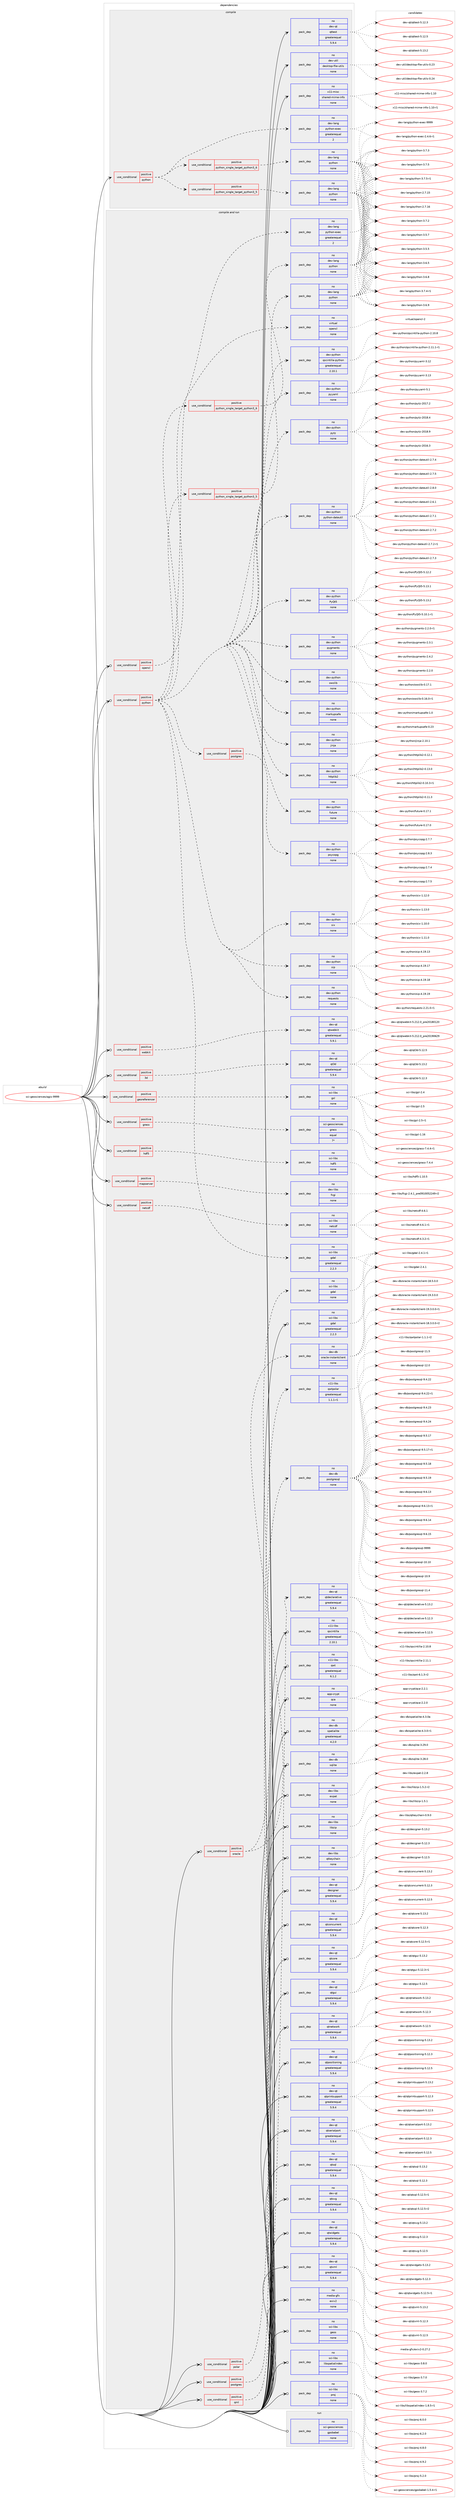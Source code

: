 digraph prolog {

# *************
# Graph options
# *************

newrank=true;
concentrate=true;
compound=true;
graph [rankdir=LR,fontname=Helvetica,fontsize=10,ranksep=1.5];#, ranksep=2.5, nodesep=0.2];
edge  [arrowhead=vee];
node  [fontname=Helvetica,fontsize=10];

# **********
# The ebuild
# **********

subgraph cluster_leftcol {
color=gray;
rank=same;
label=<<i>ebuild</i>>;
id [label="sci-geosciences/qgis-9999", color=red, width=4, href="../sci-geosciences/qgis-9999.svg"];
}

# ****************
# The dependencies
# ****************

subgraph cluster_midcol {
color=gray;
label=<<i>dependencies</i>>;
subgraph cluster_compile {
fillcolor="#eeeeee";
style=filled;
label=<<i>compile</i>>;
subgraph cond207520 {
dependency855100 [label=<<TABLE BORDER="0" CELLBORDER="1" CELLSPACING="0" CELLPADDING="4"><TR><TD ROWSPAN="3" CELLPADDING="10">use_conditional</TD></TR><TR><TD>positive</TD></TR><TR><TD>python</TD></TR></TABLE>>, shape=none, color=red];
subgraph cond207521 {
dependency855101 [label=<<TABLE BORDER="0" CELLBORDER="1" CELLSPACING="0" CELLPADDING="4"><TR><TD ROWSPAN="3" CELLPADDING="10">use_conditional</TD></TR><TR><TD>positive</TD></TR><TR><TD>python_single_target_python3_5</TD></TR></TABLE>>, shape=none, color=red];
subgraph pack632483 {
dependency855102 [label=<<TABLE BORDER="0" CELLBORDER="1" CELLSPACING="0" CELLPADDING="4" WIDTH="220"><TR><TD ROWSPAN="6" CELLPADDING="30">pack_dep</TD></TR><TR><TD WIDTH="110">no</TD></TR><TR><TD>dev-lang</TD></TR><TR><TD>python</TD></TR><TR><TD>none</TD></TR><TR><TD></TD></TR></TABLE>>, shape=none, color=blue];
}
dependency855101:e -> dependency855102:w [weight=20,style="dashed",arrowhead="vee"];
}
dependency855100:e -> dependency855101:w [weight=20,style="dashed",arrowhead="vee"];
subgraph cond207522 {
dependency855103 [label=<<TABLE BORDER="0" CELLBORDER="1" CELLSPACING="0" CELLPADDING="4"><TR><TD ROWSPAN="3" CELLPADDING="10">use_conditional</TD></TR><TR><TD>positive</TD></TR><TR><TD>python_single_target_python3_6</TD></TR></TABLE>>, shape=none, color=red];
subgraph pack632484 {
dependency855104 [label=<<TABLE BORDER="0" CELLBORDER="1" CELLSPACING="0" CELLPADDING="4" WIDTH="220"><TR><TD ROWSPAN="6" CELLPADDING="30">pack_dep</TD></TR><TR><TD WIDTH="110">no</TD></TR><TR><TD>dev-lang</TD></TR><TR><TD>python</TD></TR><TR><TD>none</TD></TR><TR><TD></TD></TR></TABLE>>, shape=none, color=blue];
}
dependency855103:e -> dependency855104:w [weight=20,style="dashed",arrowhead="vee"];
}
dependency855100:e -> dependency855103:w [weight=20,style="dashed",arrowhead="vee"];
subgraph pack632485 {
dependency855105 [label=<<TABLE BORDER="0" CELLBORDER="1" CELLSPACING="0" CELLPADDING="4" WIDTH="220"><TR><TD ROWSPAN="6" CELLPADDING="30">pack_dep</TD></TR><TR><TD WIDTH="110">no</TD></TR><TR><TD>dev-lang</TD></TR><TR><TD>python-exec</TD></TR><TR><TD>greaterequal</TD></TR><TR><TD>2</TD></TR></TABLE>>, shape=none, color=blue];
}
dependency855100:e -> dependency855105:w [weight=20,style="dashed",arrowhead="vee"];
}
id:e -> dependency855100:w [weight=20,style="solid",arrowhead="vee"];
subgraph pack632486 {
dependency855106 [label=<<TABLE BORDER="0" CELLBORDER="1" CELLSPACING="0" CELLPADDING="4" WIDTH="220"><TR><TD ROWSPAN="6" CELLPADDING="30">pack_dep</TD></TR><TR><TD WIDTH="110">no</TD></TR><TR><TD>dev-qt</TD></TR><TR><TD>qttest</TD></TR><TR><TD>greaterequal</TD></TR><TR><TD>5.9.4</TD></TR></TABLE>>, shape=none, color=blue];
}
id:e -> dependency855106:w [weight=20,style="solid",arrowhead="vee"];
subgraph pack632487 {
dependency855107 [label=<<TABLE BORDER="0" CELLBORDER="1" CELLSPACING="0" CELLPADDING="4" WIDTH="220"><TR><TD ROWSPAN="6" CELLPADDING="30">pack_dep</TD></TR><TR><TD WIDTH="110">no</TD></TR><TR><TD>dev-util</TD></TR><TR><TD>desktop-file-utils</TD></TR><TR><TD>none</TD></TR><TR><TD></TD></TR></TABLE>>, shape=none, color=blue];
}
id:e -> dependency855107:w [weight=20,style="solid",arrowhead="vee"];
subgraph pack632488 {
dependency855108 [label=<<TABLE BORDER="0" CELLBORDER="1" CELLSPACING="0" CELLPADDING="4" WIDTH="220"><TR><TD ROWSPAN="6" CELLPADDING="30">pack_dep</TD></TR><TR><TD WIDTH="110">no</TD></TR><TR><TD>x11-misc</TD></TR><TR><TD>shared-mime-info</TD></TR><TR><TD>none</TD></TR><TR><TD></TD></TR></TABLE>>, shape=none, color=blue];
}
id:e -> dependency855108:w [weight=20,style="solid",arrowhead="vee"];
}
subgraph cluster_compileandrun {
fillcolor="#eeeeee";
style=filled;
label=<<i>compile and run</i>>;
subgraph cond207523 {
dependency855109 [label=<<TABLE BORDER="0" CELLBORDER="1" CELLSPACING="0" CELLPADDING="4"><TR><TD ROWSPAN="3" CELLPADDING="10">use_conditional</TD></TR><TR><TD>positive</TD></TR><TR><TD>3d</TD></TR></TABLE>>, shape=none, color=red];
subgraph pack632489 {
dependency855110 [label=<<TABLE BORDER="0" CELLBORDER="1" CELLSPACING="0" CELLPADDING="4" WIDTH="220"><TR><TD ROWSPAN="6" CELLPADDING="30">pack_dep</TD></TR><TR><TD WIDTH="110">no</TD></TR><TR><TD>dev-qt</TD></TR><TR><TD>qt3d</TD></TR><TR><TD>greaterequal</TD></TR><TR><TD>5.9.4</TD></TR></TABLE>>, shape=none, color=blue];
}
dependency855109:e -> dependency855110:w [weight=20,style="dashed",arrowhead="vee"];
}
id:e -> dependency855109:w [weight=20,style="solid",arrowhead="odotvee"];
subgraph cond207524 {
dependency855111 [label=<<TABLE BORDER="0" CELLBORDER="1" CELLSPACING="0" CELLPADDING="4"><TR><TD ROWSPAN="3" CELLPADDING="10">use_conditional</TD></TR><TR><TD>positive</TD></TR><TR><TD>georeferencer</TD></TR></TABLE>>, shape=none, color=red];
subgraph pack632490 {
dependency855112 [label=<<TABLE BORDER="0" CELLBORDER="1" CELLSPACING="0" CELLPADDING="4" WIDTH="220"><TR><TD ROWSPAN="6" CELLPADDING="30">pack_dep</TD></TR><TR><TD WIDTH="110">no</TD></TR><TR><TD>sci-libs</TD></TR><TR><TD>gsl</TD></TR><TR><TD>none</TD></TR><TR><TD></TD></TR></TABLE>>, shape=none, color=blue];
}
dependency855111:e -> dependency855112:w [weight=20,style="dashed",arrowhead="vee"];
}
id:e -> dependency855111:w [weight=20,style="solid",arrowhead="odotvee"];
subgraph cond207525 {
dependency855113 [label=<<TABLE BORDER="0" CELLBORDER="1" CELLSPACING="0" CELLPADDING="4"><TR><TD ROWSPAN="3" CELLPADDING="10">use_conditional</TD></TR><TR><TD>positive</TD></TR><TR><TD>grass</TD></TR></TABLE>>, shape=none, color=red];
subgraph pack632491 {
dependency855114 [label=<<TABLE BORDER="0" CELLBORDER="1" CELLSPACING="0" CELLPADDING="4" WIDTH="220"><TR><TD ROWSPAN="6" CELLPADDING="30">pack_dep</TD></TR><TR><TD WIDTH="110">no</TD></TR><TR><TD>sci-geosciences</TD></TR><TR><TD>grass</TD></TR><TR><TD>equal</TD></TR><TR><TD>7*</TD></TR></TABLE>>, shape=none, color=blue];
}
dependency855113:e -> dependency855114:w [weight=20,style="dashed",arrowhead="vee"];
}
id:e -> dependency855113:w [weight=20,style="solid",arrowhead="odotvee"];
subgraph cond207526 {
dependency855115 [label=<<TABLE BORDER="0" CELLBORDER="1" CELLSPACING="0" CELLPADDING="4"><TR><TD ROWSPAN="3" CELLPADDING="10">use_conditional</TD></TR><TR><TD>positive</TD></TR><TR><TD>hdf5</TD></TR></TABLE>>, shape=none, color=red];
subgraph pack632492 {
dependency855116 [label=<<TABLE BORDER="0" CELLBORDER="1" CELLSPACING="0" CELLPADDING="4" WIDTH="220"><TR><TD ROWSPAN="6" CELLPADDING="30">pack_dep</TD></TR><TR><TD WIDTH="110">no</TD></TR><TR><TD>sci-libs</TD></TR><TR><TD>hdf5</TD></TR><TR><TD>none</TD></TR><TR><TD></TD></TR></TABLE>>, shape=none, color=blue];
}
dependency855115:e -> dependency855116:w [weight=20,style="dashed",arrowhead="vee"];
}
id:e -> dependency855115:w [weight=20,style="solid",arrowhead="odotvee"];
subgraph cond207527 {
dependency855117 [label=<<TABLE BORDER="0" CELLBORDER="1" CELLSPACING="0" CELLPADDING="4"><TR><TD ROWSPAN="3" CELLPADDING="10">use_conditional</TD></TR><TR><TD>positive</TD></TR><TR><TD>mapserver</TD></TR></TABLE>>, shape=none, color=red];
subgraph pack632493 {
dependency855118 [label=<<TABLE BORDER="0" CELLBORDER="1" CELLSPACING="0" CELLPADDING="4" WIDTH="220"><TR><TD ROWSPAN="6" CELLPADDING="30">pack_dep</TD></TR><TR><TD WIDTH="110">no</TD></TR><TR><TD>dev-libs</TD></TR><TR><TD>fcgi</TD></TR><TR><TD>none</TD></TR><TR><TD></TD></TR></TABLE>>, shape=none, color=blue];
}
dependency855117:e -> dependency855118:w [weight=20,style="dashed",arrowhead="vee"];
}
id:e -> dependency855117:w [weight=20,style="solid",arrowhead="odotvee"];
subgraph cond207528 {
dependency855119 [label=<<TABLE BORDER="0" CELLBORDER="1" CELLSPACING="0" CELLPADDING="4"><TR><TD ROWSPAN="3" CELLPADDING="10">use_conditional</TD></TR><TR><TD>positive</TD></TR><TR><TD>netcdf</TD></TR></TABLE>>, shape=none, color=red];
subgraph pack632494 {
dependency855120 [label=<<TABLE BORDER="0" CELLBORDER="1" CELLSPACING="0" CELLPADDING="4" WIDTH="220"><TR><TD ROWSPAN="6" CELLPADDING="30">pack_dep</TD></TR><TR><TD WIDTH="110">no</TD></TR><TR><TD>sci-libs</TD></TR><TR><TD>netcdf</TD></TR><TR><TD>none</TD></TR><TR><TD></TD></TR></TABLE>>, shape=none, color=blue];
}
dependency855119:e -> dependency855120:w [weight=20,style="dashed",arrowhead="vee"];
}
id:e -> dependency855119:w [weight=20,style="solid",arrowhead="odotvee"];
subgraph cond207529 {
dependency855121 [label=<<TABLE BORDER="0" CELLBORDER="1" CELLSPACING="0" CELLPADDING="4"><TR><TD ROWSPAN="3" CELLPADDING="10">use_conditional</TD></TR><TR><TD>positive</TD></TR><TR><TD>opencl</TD></TR></TABLE>>, shape=none, color=red];
subgraph pack632495 {
dependency855122 [label=<<TABLE BORDER="0" CELLBORDER="1" CELLSPACING="0" CELLPADDING="4" WIDTH="220"><TR><TD ROWSPAN="6" CELLPADDING="30">pack_dep</TD></TR><TR><TD WIDTH="110">no</TD></TR><TR><TD>virtual</TD></TR><TR><TD>opencl</TD></TR><TR><TD>none</TD></TR><TR><TD></TD></TR></TABLE>>, shape=none, color=blue];
}
dependency855121:e -> dependency855122:w [weight=20,style="dashed",arrowhead="vee"];
}
id:e -> dependency855121:w [weight=20,style="solid",arrowhead="odotvee"];
subgraph cond207530 {
dependency855123 [label=<<TABLE BORDER="0" CELLBORDER="1" CELLSPACING="0" CELLPADDING="4"><TR><TD ROWSPAN="3" CELLPADDING="10">use_conditional</TD></TR><TR><TD>positive</TD></TR><TR><TD>oracle</TD></TR></TABLE>>, shape=none, color=red];
subgraph pack632496 {
dependency855124 [label=<<TABLE BORDER="0" CELLBORDER="1" CELLSPACING="0" CELLPADDING="4" WIDTH="220"><TR><TD ROWSPAN="6" CELLPADDING="30">pack_dep</TD></TR><TR><TD WIDTH="110">no</TD></TR><TR><TD>dev-db</TD></TR><TR><TD>oracle-instantclient</TD></TR><TR><TD>none</TD></TR><TR><TD></TD></TR></TABLE>>, shape=none, color=blue];
}
dependency855123:e -> dependency855124:w [weight=20,style="dashed",arrowhead="vee"];
subgraph pack632497 {
dependency855125 [label=<<TABLE BORDER="0" CELLBORDER="1" CELLSPACING="0" CELLPADDING="4" WIDTH="220"><TR><TD ROWSPAN="6" CELLPADDING="30">pack_dep</TD></TR><TR><TD WIDTH="110">no</TD></TR><TR><TD>sci-libs</TD></TR><TR><TD>gdal</TD></TR><TR><TD>none</TD></TR><TR><TD></TD></TR></TABLE>>, shape=none, color=blue];
}
dependency855123:e -> dependency855125:w [weight=20,style="dashed",arrowhead="vee"];
}
id:e -> dependency855123:w [weight=20,style="solid",arrowhead="odotvee"];
subgraph cond207531 {
dependency855126 [label=<<TABLE BORDER="0" CELLBORDER="1" CELLSPACING="0" CELLPADDING="4"><TR><TD ROWSPAN="3" CELLPADDING="10">use_conditional</TD></TR><TR><TD>positive</TD></TR><TR><TD>polar</TD></TR></TABLE>>, shape=none, color=red];
subgraph pack632498 {
dependency855127 [label=<<TABLE BORDER="0" CELLBORDER="1" CELLSPACING="0" CELLPADDING="4" WIDTH="220"><TR><TD ROWSPAN="6" CELLPADDING="30">pack_dep</TD></TR><TR><TD WIDTH="110">no</TD></TR><TR><TD>x11-libs</TD></TR><TR><TD>qwtpolar</TD></TR><TR><TD>greaterequal</TD></TR><TR><TD>1.1.1-r1</TD></TR></TABLE>>, shape=none, color=blue];
}
dependency855126:e -> dependency855127:w [weight=20,style="dashed",arrowhead="vee"];
}
id:e -> dependency855126:w [weight=20,style="solid",arrowhead="odotvee"];
subgraph cond207532 {
dependency855128 [label=<<TABLE BORDER="0" CELLBORDER="1" CELLSPACING="0" CELLPADDING="4"><TR><TD ROWSPAN="3" CELLPADDING="10">use_conditional</TD></TR><TR><TD>positive</TD></TR><TR><TD>postgres</TD></TR></TABLE>>, shape=none, color=red];
subgraph pack632499 {
dependency855129 [label=<<TABLE BORDER="0" CELLBORDER="1" CELLSPACING="0" CELLPADDING="4" WIDTH="220"><TR><TD ROWSPAN="6" CELLPADDING="30">pack_dep</TD></TR><TR><TD WIDTH="110">no</TD></TR><TR><TD>dev-db</TD></TR><TR><TD>postgresql</TD></TR><TR><TD>none</TD></TR><TR><TD></TD></TR></TABLE>>, shape=none, color=blue];
}
dependency855128:e -> dependency855129:w [weight=20,style="dashed",arrowhead="vee"];
}
id:e -> dependency855128:w [weight=20,style="solid",arrowhead="odotvee"];
subgraph cond207533 {
dependency855130 [label=<<TABLE BORDER="0" CELLBORDER="1" CELLSPACING="0" CELLPADDING="4"><TR><TD ROWSPAN="3" CELLPADDING="10">use_conditional</TD></TR><TR><TD>positive</TD></TR><TR><TD>python</TD></TR></TABLE>>, shape=none, color=red];
subgraph cond207534 {
dependency855131 [label=<<TABLE BORDER="0" CELLBORDER="1" CELLSPACING="0" CELLPADDING="4"><TR><TD ROWSPAN="3" CELLPADDING="10">use_conditional</TD></TR><TR><TD>positive</TD></TR><TR><TD>python_single_target_python3_5</TD></TR></TABLE>>, shape=none, color=red];
subgraph pack632500 {
dependency855132 [label=<<TABLE BORDER="0" CELLBORDER="1" CELLSPACING="0" CELLPADDING="4" WIDTH="220"><TR><TD ROWSPAN="6" CELLPADDING="30">pack_dep</TD></TR><TR><TD WIDTH="110">no</TD></TR><TR><TD>dev-lang</TD></TR><TR><TD>python</TD></TR><TR><TD>none</TD></TR><TR><TD></TD></TR></TABLE>>, shape=none, color=blue];
}
dependency855131:e -> dependency855132:w [weight=20,style="dashed",arrowhead="vee"];
}
dependency855130:e -> dependency855131:w [weight=20,style="dashed",arrowhead="vee"];
subgraph cond207535 {
dependency855133 [label=<<TABLE BORDER="0" CELLBORDER="1" CELLSPACING="0" CELLPADDING="4"><TR><TD ROWSPAN="3" CELLPADDING="10">use_conditional</TD></TR><TR><TD>positive</TD></TR><TR><TD>python_single_target_python3_6</TD></TR></TABLE>>, shape=none, color=red];
subgraph pack632501 {
dependency855134 [label=<<TABLE BORDER="0" CELLBORDER="1" CELLSPACING="0" CELLPADDING="4" WIDTH="220"><TR><TD ROWSPAN="6" CELLPADDING="30">pack_dep</TD></TR><TR><TD WIDTH="110">no</TD></TR><TR><TD>dev-lang</TD></TR><TR><TD>python</TD></TR><TR><TD>none</TD></TR><TR><TD></TD></TR></TABLE>>, shape=none, color=blue];
}
dependency855133:e -> dependency855134:w [weight=20,style="dashed",arrowhead="vee"];
}
dependency855130:e -> dependency855133:w [weight=20,style="dashed",arrowhead="vee"];
subgraph pack632502 {
dependency855135 [label=<<TABLE BORDER="0" CELLBORDER="1" CELLSPACING="0" CELLPADDING="4" WIDTH="220"><TR><TD ROWSPAN="6" CELLPADDING="30">pack_dep</TD></TR><TR><TD WIDTH="110">no</TD></TR><TR><TD>dev-lang</TD></TR><TR><TD>python-exec</TD></TR><TR><TD>greaterequal</TD></TR><TR><TD>2</TD></TR></TABLE>>, shape=none, color=blue];
}
dependency855130:e -> dependency855135:w [weight=20,style="dashed",arrowhead="vee"];
subgraph pack632503 {
dependency855136 [label=<<TABLE BORDER="0" CELLBORDER="1" CELLSPACING="0" CELLPADDING="4" WIDTH="220"><TR><TD ROWSPAN="6" CELLPADDING="30">pack_dep</TD></TR><TR><TD WIDTH="110">no</TD></TR><TR><TD>dev-python</TD></TR><TR><TD>future</TD></TR><TR><TD>none</TD></TR><TR><TD></TD></TR></TABLE>>, shape=none, color=blue];
}
dependency855130:e -> dependency855136:w [weight=20,style="dashed",arrowhead="vee"];
subgraph pack632504 {
dependency855137 [label=<<TABLE BORDER="0" CELLBORDER="1" CELLSPACING="0" CELLPADDING="4" WIDTH="220"><TR><TD ROWSPAN="6" CELLPADDING="30">pack_dep</TD></TR><TR><TD WIDTH="110">no</TD></TR><TR><TD>dev-python</TD></TR><TR><TD>httplib2</TD></TR><TR><TD>none</TD></TR><TR><TD></TD></TR></TABLE>>, shape=none, color=blue];
}
dependency855130:e -> dependency855137:w [weight=20,style="dashed",arrowhead="vee"];
subgraph pack632505 {
dependency855138 [label=<<TABLE BORDER="0" CELLBORDER="1" CELLSPACING="0" CELLPADDING="4" WIDTH="220"><TR><TD ROWSPAN="6" CELLPADDING="30">pack_dep</TD></TR><TR><TD WIDTH="110">no</TD></TR><TR><TD>dev-python</TD></TR><TR><TD>jinja</TD></TR><TR><TD>none</TD></TR><TR><TD></TD></TR></TABLE>>, shape=none, color=blue];
}
dependency855130:e -> dependency855138:w [weight=20,style="dashed",arrowhead="vee"];
subgraph pack632506 {
dependency855139 [label=<<TABLE BORDER="0" CELLBORDER="1" CELLSPACING="0" CELLPADDING="4" WIDTH="220"><TR><TD ROWSPAN="6" CELLPADDING="30">pack_dep</TD></TR><TR><TD WIDTH="110">no</TD></TR><TR><TD>dev-python</TD></TR><TR><TD>markupsafe</TD></TR><TR><TD>none</TD></TR><TR><TD></TD></TR></TABLE>>, shape=none, color=blue];
}
dependency855130:e -> dependency855139:w [weight=20,style="dashed",arrowhead="vee"];
subgraph pack632507 {
dependency855140 [label=<<TABLE BORDER="0" CELLBORDER="1" CELLSPACING="0" CELLPADDING="4" WIDTH="220"><TR><TD ROWSPAN="6" CELLPADDING="30">pack_dep</TD></TR><TR><TD WIDTH="110">no</TD></TR><TR><TD>dev-python</TD></TR><TR><TD>owslib</TD></TR><TR><TD>none</TD></TR><TR><TD></TD></TR></TABLE>>, shape=none, color=blue];
}
dependency855130:e -> dependency855140:w [weight=20,style="dashed",arrowhead="vee"];
subgraph pack632508 {
dependency855141 [label=<<TABLE BORDER="0" CELLBORDER="1" CELLSPACING="0" CELLPADDING="4" WIDTH="220"><TR><TD ROWSPAN="6" CELLPADDING="30">pack_dep</TD></TR><TR><TD WIDTH="110">no</TD></TR><TR><TD>dev-python</TD></TR><TR><TD>pygments</TD></TR><TR><TD>none</TD></TR><TR><TD></TD></TR></TABLE>>, shape=none, color=blue];
}
dependency855130:e -> dependency855141:w [weight=20,style="dashed",arrowhead="vee"];
subgraph pack632509 {
dependency855142 [label=<<TABLE BORDER="0" CELLBORDER="1" CELLSPACING="0" CELLPADDING="4" WIDTH="220"><TR><TD ROWSPAN="6" CELLPADDING="30">pack_dep</TD></TR><TR><TD WIDTH="110">no</TD></TR><TR><TD>dev-python</TD></TR><TR><TD>PyQt5</TD></TR><TR><TD>none</TD></TR><TR><TD></TD></TR></TABLE>>, shape=none, color=blue];
}
dependency855130:e -> dependency855142:w [weight=20,style="dashed",arrowhead="vee"];
subgraph pack632510 {
dependency855143 [label=<<TABLE BORDER="0" CELLBORDER="1" CELLSPACING="0" CELLPADDING="4" WIDTH="220"><TR><TD ROWSPAN="6" CELLPADDING="30">pack_dep</TD></TR><TR><TD WIDTH="110">no</TD></TR><TR><TD>dev-python</TD></TR><TR><TD>python-dateutil</TD></TR><TR><TD>none</TD></TR><TR><TD></TD></TR></TABLE>>, shape=none, color=blue];
}
dependency855130:e -> dependency855143:w [weight=20,style="dashed",arrowhead="vee"];
subgraph pack632511 {
dependency855144 [label=<<TABLE BORDER="0" CELLBORDER="1" CELLSPACING="0" CELLPADDING="4" WIDTH="220"><TR><TD ROWSPAN="6" CELLPADDING="30">pack_dep</TD></TR><TR><TD WIDTH="110">no</TD></TR><TR><TD>dev-python</TD></TR><TR><TD>pytz</TD></TR><TR><TD>none</TD></TR><TR><TD></TD></TR></TABLE>>, shape=none, color=blue];
}
dependency855130:e -> dependency855144:w [weight=20,style="dashed",arrowhead="vee"];
subgraph pack632512 {
dependency855145 [label=<<TABLE BORDER="0" CELLBORDER="1" CELLSPACING="0" CELLPADDING="4" WIDTH="220"><TR><TD ROWSPAN="6" CELLPADDING="30">pack_dep</TD></TR><TR><TD WIDTH="110">no</TD></TR><TR><TD>dev-python</TD></TR><TR><TD>pyyaml</TD></TR><TR><TD>none</TD></TR><TR><TD></TD></TR></TABLE>>, shape=none, color=blue];
}
dependency855130:e -> dependency855145:w [weight=20,style="dashed",arrowhead="vee"];
subgraph pack632513 {
dependency855146 [label=<<TABLE BORDER="0" CELLBORDER="1" CELLSPACING="0" CELLPADDING="4" WIDTH="220"><TR><TD ROWSPAN="6" CELLPADDING="30">pack_dep</TD></TR><TR><TD WIDTH="110">no</TD></TR><TR><TD>dev-python</TD></TR><TR><TD>qscintilla-python</TD></TR><TR><TD>greaterequal</TD></TR><TR><TD>2.10.1</TD></TR></TABLE>>, shape=none, color=blue];
}
dependency855130:e -> dependency855146:w [weight=20,style="dashed",arrowhead="vee"];
subgraph pack632514 {
dependency855147 [label=<<TABLE BORDER="0" CELLBORDER="1" CELLSPACING="0" CELLPADDING="4" WIDTH="220"><TR><TD ROWSPAN="6" CELLPADDING="30">pack_dep</TD></TR><TR><TD WIDTH="110">no</TD></TR><TR><TD>dev-python</TD></TR><TR><TD>requests</TD></TR><TR><TD>none</TD></TR><TR><TD></TD></TR></TABLE>>, shape=none, color=blue];
}
dependency855130:e -> dependency855147:w [weight=20,style="dashed",arrowhead="vee"];
subgraph pack632515 {
dependency855148 [label=<<TABLE BORDER="0" CELLBORDER="1" CELLSPACING="0" CELLPADDING="4" WIDTH="220"><TR><TD ROWSPAN="6" CELLPADDING="30">pack_dep</TD></TR><TR><TD WIDTH="110">no</TD></TR><TR><TD>dev-python</TD></TR><TR><TD>sip</TD></TR><TR><TD>none</TD></TR><TR><TD></TD></TR></TABLE>>, shape=none, color=blue];
}
dependency855130:e -> dependency855148:w [weight=20,style="dashed",arrowhead="vee"];
subgraph pack632516 {
dependency855149 [label=<<TABLE BORDER="0" CELLBORDER="1" CELLSPACING="0" CELLPADDING="4" WIDTH="220"><TR><TD ROWSPAN="6" CELLPADDING="30">pack_dep</TD></TR><TR><TD WIDTH="110">no</TD></TR><TR><TD>dev-python</TD></TR><TR><TD>six</TD></TR><TR><TD>none</TD></TR><TR><TD></TD></TR></TABLE>>, shape=none, color=blue];
}
dependency855130:e -> dependency855149:w [weight=20,style="dashed",arrowhead="vee"];
subgraph pack632517 {
dependency855150 [label=<<TABLE BORDER="0" CELLBORDER="1" CELLSPACING="0" CELLPADDING="4" WIDTH="220"><TR><TD ROWSPAN="6" CELLPADDING="30">pack_dep</TD></TR><TR><TD WIDTH="110">no</TD></TR><TR><TD>sci-libs</TD></TR><TR><TD>gdal</TD></TR><TR><TD>greaterequal</TD></TR><TR><TD>2.2.3</TD></TR></TABLE>>, shape=none, color=blue];
}
dependency855130:e -> dependency855150:w [weight=20,style="dashed",arrowhead="vee"];
subgraph cond207536 {
dependency855151 [label=<<TABLE BORDER="0" CELLBORDER="1" CELLSPACING="0" CELLPADDING="4"><TR><TD ROWSPAN="3" CELLPADDING="10">use_conditional</TD></TR><TR><TD>positive</TD></TR><TR><TD>postgres</TD></TR></TABLE>>, shape=none, color=red];
subgraph pack632518 {
dependency855152 [label=<<TABLE BORDER="0" CELLBORDER="1" CELLSPACING="0" CELLPADDING="4" WIDTH="220"><TR><TD ROWSPAN="6" CELLPADDING="30">pack_dep</TD></TR><TR><TD WIDTH="110">no</TD></TR><TR><TD>dev-python</TD></TR><TR><TD>psycopg</TD></TR><TR><TD>none</TD></TR><TR><TD></TD></TR></TABLE>>, shape=none, color=blue];
}
dependency855151:e -> dependency855152:w [weight=20,style="dashed",arrowhead="vee"];
}
dependency855130:e -> dependency855151:w [weight=20,style="dashed",arrowhead="vee"];
}
id:e -> dependency855130:w [weight=20,style="solid",arrowhead="odotvee"];
subgraph cond207537 {
dependency855153 [label=<<TABLE BORDER="0" CELLBORDER="1" CELLSPACING="0" CELLPADDING="4"><TR><TD ROWSPAN="3" CELLPADDING="10">use_conditional</TD></TR><TR><TD>positive</TD></TR><TR><TD>qml</TD></TR></TABLE>>, shape=none, color=red];
subgraph pack632519 {
dependency855154 [label=<<TABLE BORDER="0" CELLBORDER="1" CELLSPACING="0" CELLPADDING="4" WIDTH="220"><TR><TD ROWSPAN="6" CELLPADDING="30">pack_dep</TD></TR><TR><TD WIDTH="110">no</TD></TR><TR><TD>dev-qt</TD></TR><TR><TD>qtdeclarative</TD></TR><TR><TD>greaterequal</TD></TR><TR><TD>5.9.4</TD></TR></TABLE>>, shape=none, color=blue];
}
dependency855153:e -> dependency855154:w [weight=20,style="dashed",arrowhead="vee"];
}
id:e -> dependency855153:w [weight=20,style="solid",arrowhead="odotvee"];
subgraph cond207538 {
dependency855155 [label=<<TABLE BORDER="0" CELLBORDER="1" CELLSPACING="0" CELLPADDING="4"><TR><TD ROWSPAN="3" CELLPADDING="10">use_conditional</TD></TR><TR><TD>positive</TD></TR><TR><TD>webkit</TD></TR></TABLE>>, shape=none, color=red];
subgraph pack632520 {
dependency855156 [label=<<TABLE BORDER="0" CELLBORDER="1" CELLSPACING="0" CELLPADDING="4" WIDTH="220"><TR><TD ROWSPAN="6" CELLPADDING="30">pack_dep</TD></TR><TR><TD WIDTH="110">no</TD></TR><TR><TD>dev-qt</TD></TR><TR><TD>qtwebkit</TD></TR><TR><TD>greaterequal</TD></TR><TR><TD>5.9.1</TD></TR></TABLE>>, shape=none, color=blue];
}
dependency855155:e -> dependency855156:w [weight=20,style="dashed",arrowhead="vee"];
}
id:e -> dependency855155:w [weight=20,style="solid",arrowhead="odotvee"];
subgraph pack632521 {
dependency855157 [label=<<TABLE BORDER="0" CELLBORDER="1" CELLSPACING="0" CELLPADDING="4" WIDTH="220"><TR><TD ROWSPAN="6" CELLPADDING="30">pack_dep</TD></TR><TR><TD WIDTH="110">no</TD></TR><TR><TD>app-crypt</TD></TR><TR><TD>qca</TD></TR><TR><TD>none</TD></TR><TR><TD></TD></TR></TABLE>>, shape=none, color=blue];
}
id:e -> dependency855157:w [weight=20,style="solid",arrowhead="odotvee"];
subgraph pack632522 {
dependency855158 [label=<<TABLE BORDER="0" CELLBORDER="1" CELLSPACING="0" CELLPADDING="4" WIDTH="220"><TR><TD ROWSPAN="6" CELLPADDING="30">pack_dep</TD></TR><TR><TD WIDTH="110">no</TD></TR><TR><TD>dev-db</TD></TR><TR><TD>spatialite</TD></TR><TR><TD>greaterequal</TD></TR><TR><TD>4.2.0</TD></TR></TABLE>>, shape=none, color=blue];
}
id:e -> dependency855158:w [weight=20,style="solid",arrowhead="odotvee"];
subgraph pack632523 {
dependency855159 [label=<<TABLE BORDER="0" CELLBORDER="1" CELLSPACING="0" CELLPADDING="4" WIDTH="220"><TR><TD ROWSPAN="6" CELLPADDING="30">pack_dep</TD></TR><TR><TD WIDTH="110">no</TD></TR><TR><TD>dev-db</TD></TR><TR><TD>sqlite</TD></TR><TR><TD>none</TD></TR><TR><TD></TD></TR></TABLE>>, shape=none, color=blue];
}
id:e -> dependency855159:w [weight=20,style="solid",arrowhead="odotvee"];
subgraph pack632524 {
dependency855160 [label=<<TABLE BORDER="0" CELLBORDER="1" CELLSPACING="0" CELLPADDING="4" WIDTH="220"><TR><TD ROWSPAN="6" CELLPADDING="30">pack_dep</TD></TR><TR><TD WIDTH="110">no</TD></TR><TR><TD>dev-libs</TD></TR><TR><TD>expat</TD></TR><TR><TD>none</TD></TR><TR><TD></TD></TR></TABLE>>, shape=none, color=blue];
}
id:e -> dependency855160:w [weight=20,style="solid",arrowhead="odotvee"];
subgraph pack632525 {
dependency855161 [label=<<TABLE BORDER="0" CELLBORDER="1" CELLSPACING="0" CELLPADDING="4" WIDTH="220"><TR><TD ROWSPAN="6" CELLPADDING="30">pack_dep</TD></TR><TR><TD WIDTH="110">no</TD></TR><TR><TD>dev-libs</TD></TR><TR><TD>libzip</TD></TR><TR><TD>none</TD></TR><TR><TD></TD></TR></TABLE>>, shape=none, color=blue];
}
id:e -> dependency855161:w [weight=20,style="solid",arrowhead="odotvee"];
subgraph pack632526 {
dependency855162 [label=<<TABLE BORDER="0" CELLBORDER="1" CELLSPACING="0" CELLPADDING="4" WIDTH="220"><TR><TD ROWSPAN="6" CELLPADDING="30">pack_dep</TD></TR><TR><TD WIDTH="110">no</TD></TR><TR><TD>dev-libs</TD></TR><TR><TD>qtkeychain</TD></TR><TR><TD>none</TD></TR><TR><TD></TD></TR></TABLE>>, shape=none, color=blue];
}
id:e -> dependency855162:w [weight=20,style="solid",arrowhead="odotvee"];
subgraph pack632527 {
dependency855163 [label=<<TABLE BORDER="0" CELLBORDER="1" CELLSPACING="0" CELLPADDING="4" WIDTH="220"><TR><TD ROWSPAN="6" CELLPADDING="30">pack_dep</TD></TR><TR><TD WIDTH="110">no</TD></TR><TR><TD>dev-qt</TD></TR><TR><TD>designer</TD></TR><TR><TD>greaterequal</TD></TR><TR><TD>5.9.4</TD></TR></TABLE>>, shape=none, color=blue];
}
id:e -> dependency855163:w [weight=20,style="solid",arrowhead="odotvee"];
subgraph pack632528 {
dependency855164 [label=<<TABLE BORDER="0" CELLBORDER="1" CELLSPACING="0" CELLPADDING="4" WIDTH="220"><TR><TD ROWSPAN="6" CELLPADDING="30">pack_dep</TD></TR><TR><TD WIDTH="110">no</TD></TR><TR><TD>dev-qt</TD></TR><TR><TD>qtconcurrent</TD></TR><TR><TD>greaterequal</TD></TR><TR><TD>5.9.4</TD></TR></TABLE>>, shape=none, color=blue];
}
id:e -> dependency855164:w [weight=20,style="solid",arrowhead="odotvee"];
subgraph pack632529 {
dependency855165 [label=<<TABLE BORDER="0" CELLBORDER="1" CELLSPACING="0" CELLPADDING="4" WIDTH="220"><TR><TD ROWSPAN="6" CELLPADDING="30">pack_dep</TD></TR><TR><TD WIDTH="110">no</TD></TR><TR><TD>dev-qt</TD></TR><TR><TD>qtcore</TD></TR><TR><TD>greaterequal</TD></TR><TR><TD>5.9.4</TD></TR></TABLE>>, shape=none, color=blue];
}
id:e -> dependency855165:w [weight=20,style="solid",arrowhead="odotvee"];
subgraph pack632530 {
dependency855166 [label=<<TABLE BORDER="0" CELLBORDER="1" CELLSPACING="0" CELLPADDING="4" WIDTH="220"><TR><TD ROWSPAN="6" CELLPADDING="30">pack_dep</TD></TR><TR><TD WIDTH="110">no</TD></TR><TR><TD>dev-qt</TD></TR><TR><TD>qtgui</TD></TR><TR><TD>greaterequal</TD></TR><TR><TD>5.9.4</TD></TR></TABLE>>, shape=none, color=blue];
}
id:e -> dependency855166:w [weight=20,style="solid",arrowhead="odotvee"];
subgraph pack632531 {
dependency855167 [label=<<TABLE BORDER="0" CELLBORDER="1" CELLSPACING="0" CELLPADDING="4" WIDTH="220"><TR><TD ROWSPAN="6" CELLPADDING="30">pack_dep</TD></TR><TR><TD WIDTH="110">no</TD></TR><TR><TD>dev-qt</TD></TR><TR><TD>qtnetwork</TD></TR><TR><TD>greaterequal</TD></TR><TR><TD>5.9.4</TD></TR></TABLE>>, shape=none, color=blue];
}
id:e -> dependency855167:w [weight=20,style="solid",arrowhead="odotvee"];
subgraph pack632532 {
dependency855168 [label=<<TABLE BORDER="0" CELLBORDER="1" CELLSPACING="0" CELLPADDING="4" WIDTH="220"><TR><TD ROWSPAN="6" CELLPADDING="30">pack_dep</TD></TR><TR><TD WIDTH="110">no</TD></TR><TR><TD>dev-qt</TD></TR><TR><TD>qtpositioning</TD></TR><TR><TD>greaterequal</TD></TR><TR><TD>5.9.4</TD></TR></TABLE>>, shape=none, color=blue];
}
id:e -> dependency855168:w [weight=20,style="solid",arrowhead="odotvee"];
subgraph pack632533 {
dependency855169 [label=<<TABLE BORDER="0" CELLBORDER="1" CELLSPACING="0" CELLPADDING="4" WIDTH="220"><TR><TD ROWSPAN="6" CELLPADDING="30">pack_dep</TD></TR><TR><TD WIDTH="110">no</TD></TR><TR><TD>dev-qt</TD></TR><TR><TD>qtprintsupport</TD></TR><TR><TD>greaterequal</TD></TR><TR><TD>5.9.4</TD></TR></TABLE>>, shape=none, color=blue];
}
id:e -> dependency855169:w [weight=20,style="solid",arrowhead="odotvee"];
subgraph pack632534 {
dependency855170 [label=<<TABLE BORDER="0" CELLBORDER="1" CELLSPACING="0" CELLPADDING="4" WIDTH="220"><TR><TD ROWSPAN="6" CELLPADDING="30">pack_dep</TD></TR><TR><TD WIDTH="110">no</TD></TR><TR><TD>dev-qt</TD></TR><TR><TD>qtserialport</TD></TR><TR><TD>greaterequal</TD></TR><TR><TD>5.9.4</TD></TR></TABLE>>, shape=none, color=blue];
}
id:e -> dependency855170:w [weight=20,style="solid",arrowhead="odotvee"];
subgraph pack632535 {
dependency855171 [label=<<TABLE BORDER="0" CELLBORDER="1" CELLSPACING="0" CELLPADDING="4" WIDTH="220"><TR><TD ROWSPAN="6" CELLPADDING="30">pack_dep</TD></TR><TR><TD WIDTH="110">no</TD></TR><TR><TD>dev-qt</TD></TR><TR><TD>qtsql</TD></TR><TR><TD>greaterequal</TD></TR><TR><TD>5.9.4</TD></TR></TABLE>>, shape=none, color=blue];
}
id:e -> dependency855171:w [weight=20,style="solid",arrowhead="odotvee"];
subgraph pack632536 {
dependency855172 [label=<<TABLE BORDER="0" CELLBORDER="1" CELLSPACING="0" CELLPADDING="4" WIDTH="220"><TR><TD ROWSPAN="6" CELLPADDING="30">pack_dep</TD></TR><TR><TD WIDTH="110">no</TD></TR><TR><TD>dev-qt</TD></TR><TR><TD>qtsvg</TD></TR><TR><TD>greaterequal</TD></TR><TR><TD>5.9.4</TD></TR></TABLE>>, shape=none, color=blue];
}
id:e -> dependency855172:w [weight=20,style="solid",arrowhead="odotvee"];
subgraph pack632537 {
dependency855173 [label=<<TABLE BORDER="0" CELLBORDER="1" CELLSPACING="0" CELLPADDING="4" WIDTH="220"><TR><TD ROWSPAN="6" CELLPADDING="30">pack_dep</TD></TR><TR><TD WIDTH="110">no</TD></TR><TR><TD>dev-qt</TD></TR><TR><TD>qtwidgets</TD></TR><TR><TD>greaterequal</TD></TR><TR><TD>5.9.4</TD></TR></TABLE>>, shape=none, color=blue];
}
id:e -> dependency855173:w [weight=20,style="solid",arrowhead="odotvee"];
subgraph pack632538 {
dependency855174 [label=<<TABLE BORDER="0" CELLBORDER="1" CELLSPACING="0" CELLPADDING="4" WIDTH="220"><TR><TD ROWSPAN="6" CELLPADDING="30">pack_dep</TD></TR><TR><TD WIDTH="110">no</TD></TR><TR><TD>dev-qt</TD></TR><TR><TD>qtxml</TD></TR><TR><TD>greaterequal</TD></TR><TR><TD>5.9.4</TD></TR></TABLE>>, shape=none, color=blue];
}
id:e -> dependency855174:w [weight=20,style="solid",arrowhead="odotvee"];
subgraph pack632539 {
dependency855175 [label=<<TABLE BORDER="0" CELLBORDER="1" CELLSPACING="0" CELLPADDING="4" WIDTH="220"><TR><TD ROWSPAN="6" CELLPADDING="30">pack_dep</TD></TR><TR><TD WIDTH="110">no</TD></TR><TR><TD>media-gfx</TD></TR><TR><TD>exiv2</TD></TR><TR><TD>none</TD></TR><TR><TD></TD></TR></TABLE>>, shape=none, color=blue];
}
id:e -> dependency855175:w [weight=20,style="solid",arrowhead="odotvee"];
subgraph pack632540 {
dependency855176 [label=<<TABLE BORDER="0" CELLBORDER="1" CELLSPACING="0" CELLPADDING="4" WIDTH="220"><TR><TD ROWSPAN="6" CELLPADDING="30">pack_dep</TD></TR><TR><TD WIDTH="110">no</TD></TR><TR><TD>sci-libs</TD></TR><TR><TD>gdal</TD></TR><TR><TD>greaterequal</TD></TR><TR><TD>2.2.3</TD></TR></TABLE>>, shape=none, color=blue];
}
id:e -> dependency855176:w [weight=20,style="solid",arrowhead="odotvee"];
subgraph pack632541 {
dependency855177 [label=<<TABLE BORDER="0" CELLBORDER="1" CELLSPACING="0" CELLPADDING="4" WIDTH="220"><TR><TD ROWSPAN="6" CELLPADDING="30">pack_dep</TD></TR><TR><TD WIDTH="110">no</TD></TR><TR><TD>sci-libs</TD></TR><TR><TD>geos</TD></TR><TR><TD>none</TD></TR><TR><TD></TD></TR></TABLE>>, shape=none, color=blue];
}
id:e -> dependency855177:w [weight=20,style="solid",arrowhead="odotvee"];
subgraph pack632542 {
dependency855178 [label=<<TABLE BORDER="0" CELLBORDER="1" CELLSPACING="0" CELLPADDING="4" WIDTH="220"><TR><TD ROWSPAN="6" CELLPADDING="30">pack_dep</TD></TR><TR><TD WIDTH="110">no</TD></TR><TR><TD>sci-libs</TD></TR><TR><TD>libspatialindex</TD></TR><TR><TD>none</TD></TR><TR><TD></TD></TR></TABLE>>, shape=none, color=blue];
}
id:e -> dependency855178:w [weight=20,style="solid",arrowhead="odotvee"];
subgraph pack632543 {
dependency855179 [label=<<TABLE BORDER="0" CELLBORDER="1" CELLSPACING="0" CELLPADDING="4" WIDTH="220"><TR><TD ROWSPAN="6" CELLPADDING="30">pack_dep</TD></TR><TR><TD WIDTH="110">no</TD></TR><TR><TD>sci-libs</TD></TR><TR><TD>proj</TD></TR><TR><TD>none</TD></TR><TR><TD></TD></TR></TABLE>>, shape=none, color=blue];
}
id:e -> dependency855179:w [weight=20,style="solid",arrowhead="odotvee"];
subgraph pack632544 {
dependency855180 [label=<<TABLE BORDER="0" CELLBORDER="1" CELLSPACING="0" CELLPADDING="4" WIDTH="220"><TR><TD ROWSPAN="6" CELLPADDING="30">pack_dep</TD></TR><TR><TD WIDTH="110">no</TD></TR><TR><TD>x11-libs</TD></TR><TR><TD>qscintilla</TD></TR><TR><TD>greaterequal</TD></TR><TR><TD>2.10.1</TD></TR></TABLE>>, shape=none, color=blue];
}
id:e -> dependency855180:w [weight=20,style="solid",arrowhead="odotvee"];
subgraph pack632545 {
dependency855181 [label=<<TABLE BORDER="0" CELLBORDER="1" CELLSPACING="0" CELLPADDING="4" WIDTH="220"><TR><TD ROWSPAN="6" CELLPADDING="30">pack_dep</TD></TR><TR><TD WIDTH="110">no</TD></TR><TR><TD>x11-libs</TD></TR><TR><TD>qwt</TD></TR><TR><TD>greaterequal</TD></TR><TR><TD>6.1.2</TD></TR></TABLE>>, shape=none, color=blue];
}
id:e -> dependency855181:w [weight=20,style="solid",arrowhead="odotvee"];
}
subgraph cluster_run {
fillcolor="#eeeeee";
style=filled;
label=<<i>run</i>>;
subgraph pack632546 {
dependency855182 [label=<<TABLE BORDER="0" CELLBORDER="1" CELLSPACING="0" CELLPADDING="4" WIDTH="220"><TR><TD ROWSPAN="6" CELLPADDING="30">pack_dep</TD></TR><TR><TD WIDTH="110">no</TD></TR><TR><TD>sci-geosciences</TD></TR><TR><TD>gpsbabel</TD></TR><TR><TD>none</TD></TR><TR><TD></TD></TR></TABLE>>, shape=none, color=blue];
}
id:e -> dependency855182:w [weight=20,style="solid",arrowhead="odot"];
}
}

# **************
# The candidates
# **************

subgraph cluster_choices {
rank=same;
color=gray;
label=<<i>candidates</i>>;

subgraph choice632483 {
color=black;
nodesep=1;
choice10010111845108971101034711212111610411111045504655464953 [label="dev-lang/python-2.7.15", color=red, width=4,href="../dev-lang/python-2.7.15.svg"];
choice10010111845108971101034711212111610411111045504655464954 [label="dev-lang/python-2.7.16", color=red, width=4,href="../dev-lang/python-2.7.16.svg"];
choice100101118451089711010347112121116104111110455146534653 [label="dev-lang/python-3.5.5", color=red, width=4,href="../dev-lang/python-3.5.5.svg"];
choice100101118451089711010347112121116104111110455146534655 [label="dev-lang/python-3.5.7", color=red, width=4,href="../dev-lang/python-3.5.7.svg"];
choice100101118451089711010347112121116104111110455146544653 [label="dev-lang/python-3.6.5", color=red, width=4,href="../dev-lang/python-3.6.5.svg"];
choice100101118451089711010347112121116104111110455146544656 [label="dev-lang/python-3.6.8", color=red, width=4,href="../dev-lang/python-3.6.8.svg"];
choice100101118451089711010347112121116104111110455146544657 [label="dev-lang/python-3.6.9", color=red, width=4,href="../dev-lang/python-3.6.9.svg"];
choice100101118451089711010347112121116104111110455146554650 [label="dev-lang/python-3.7.2", color=red, width=4,href="../dev-lang/python-3.7.2.svg"];
choice100101118451089711010347112121116104111110455146554651 [label="dev-lang/python-3.7.3", color=red, width=4,href="../dev-lang/python-3.7.3.svg"];
choice1001011184510897110103471121211161041111104551465546524511449 [label="dev-lang/python-3.7.4-r1", color=red, width=4,href="../dev-lang/python-3.7.4-r1.svg"];
choice100101118451089711010347112121116104111110455146554653 [label="dev-lang/python-3.7.5", color=red, width=4,href="../dev-lang/python-3.7.5.svg"];
choice1001011184510897110103471121211161041111104551465546534511449 [label="dev-lang/python-3.7.5-r1", color=red, width=4,href="../dev-lang/python-3.7.5-r1.svg"];
dependency855102:e -> choice10010111845108971101034711212111610411111045504655464953:w [style=dotted,weight="100"];
dependency855102:e -> choice10010111845108971101034711212111610411111045504655464954:w [style=dotted,weight="100"];
dependency855102:e -> choice100101118451089711010347112121116104111110455146534653:w [style=dotted,weight="100"];
dependency855102:e -> choice100101118451089711010347112121116104111110455146534655:w [style=dotted,weight="100"];
dependency855102:e -> choice100101118451089711010347112121116104111110455146544653:w [style=dotted,weight="100"];
dependency855102:e -> choice100101118451089711010347112121116104111110455146544656:w [style=dotted,weight="100"];
dependency855102:e -> choice100101118451089711010347112121116104111110455146544657:w [style=dotted,weight="100"];
dependency855102:e -> choice100101118451089711010347112121116104111110455146554650:w [style=dotted,weight="100"];
dependency855102:e -> choice100101118451089711010347112121116104111110455146554651:w [style=dotted,weight="100"];
dependency855102:e -> choice1001011184510897110103471121211161041111104551465546524511449:w [style=dotted,weight="100"];
dependency855102:e -> choice100101118451089711010347112121116104111110455146554653:w [style=dotted,weight="100"];
dependency855102:e -> choice1001011184510897110103471121211161041111104551465546534511449:w [style=dotted,weight="100"];
}
subgraph choice632484 {
color=black;
nodesep=1;
choice10010111845108971101034711212111610411111045504655464953 [label="dev-lang/python-2.7.15", color=red, width=4,href="../dev-lang/python-2.7.15.svg"];
choice10010111845108971101034711212111610411111045504655464954 [label="dev-lang/python-2.7.16", color=red, width=4,href="../dev-lang/python-2.7.16.svg"];
choice100101118451089711010347112121116104111110455146534653 [label="dev-lang/python-3.5.5", color=red, width=4,href="../dev-lang/python-3.5.5.svg"];
choice100101118451089711010347112121116104111110455146534655 [label="dev-lang/python-3.5.7", color=red, width=4,href="../dev-lang/python-3.5.7.svg"];
choice100101118451089711010347112121116104111110455146544653 [label="dev-lang/python-3.6.5", color=red, width=4,href="../dev-lang/python-3.6.5.svg"];
choice100101118451089711010347112121116104111110455146544656 [label="dev-lang/python-3.6.8", color=red, width=4,href="../dev-lang/python-3.6.8.svg"];
choice100101118451089711010347112121116104111110455146544657 [label="dev-lang/python-3.6.9", color=red, width=4,href="../dev-lang/python-3.6.9.svg"];
choice100101118451089711010347112121116104111110455146554650 [label="dev-lang/python-3.7.2", color=red, width=4,href="../dev-lang/python-3.7.2.svg"];
choice100101118451089711010347112121116104111110455146554651 [label="dev-lang/python-3.7.3", color=red, width=4,href="../dev-lang/python-3.7.3.svg"];
choice1001011184510897110103471121211161041111104551465546524511449 [label="dev-lang/python-3.7.4-r1", color=red, width=4,href="../dev-lang/python-3.7.4-r1.svg"];
choice100101118451089711010347112121116104111110455146554653 [label="dev-lang/python-3.7.5", color=red, width=4,href="../dev-lang/python-3.7.5.svg"];
choice1001011184510897110103471121211161041111104551465546534511449 [label="dev-lang/python-3.7.5-r1", color=red, width=4,href="../dev-lang/python-3.7.5-r1.svg"];
dependency855104:e -> choice10010111845108971101034711212111610411111045504655464953:w [style=dotted,weight="100"];
dependency855104:e -> choice10010111845108971101034711212111610411111045504655464954:w [style=dotted,weight="100"];
dependency855104:e -> choice100101118451089711010347112121116104111110455146534653:w [style=dotted,weight="100"];
dependency855104:e -> choice100101118451089711010347112121116104111110455146534655:w [style=dotted,weight="100"];
dependency855104:e -> choice100101118451089711010347112121116104111110455146544653:w [style=dotted,weight="100"];
dependency855104:e -> choice100101118451089711010347112121116104111110455146544656:w [style=dotted,weight="100"];
dependency855104:e -> choice100101118451089711010347112121116104111110455146544657:w [style=dotted,weight="100"];
dependency855104:e -> choice100101118451089711010347112121116104111110455146554650:w [style=dotted,weight="100"];
dependency855104:e -> choice100101118451089711010347112121116104111110455146554651:w [style=dotted,weight="100"];
dependency855104:e -> choice1001011184510897110103471121211161041111104551465546524511449:w [style=dotted,weight="100"];
dependency855104:e -> choice100101118451089711010347112121116104111110455146554653:w [style=dotted,weight="100"];
dependency855104:e -> choice1001011184510897110103471121211161041111104551465546534511449:w [style=dotted,weight="100"];
}
subgraph choice632485 {
color=black;
nodesep=1;
choice10010111845108971101034711212111610411111045101120101994550465246544511449 [label="dev-lang/python-exec-2.4.6-r1", color=red, width=4,href="../dev-lang/python-exec-2.4.6-r1.svg"];
choice10010111845108971101034711212111610411111045101120101994557575757 [label="dev-lang/python-exec-9999", color=red, width=4,href="../dev-lang/python-exec-9999.svg"];
dependency855105:e -> choice10010111845108971101034711212111610411111045101120101994550465246544511449:w [style=dotted,weight="100"];
dependency855105:e -> choice10010111845108971101034711212111610411111045101120101994557575757:w [style=dotted,weight="100"];
}
subgraph choice632486 {
color=black;
nodesep=1;
choice100101118451131164711311611610111511645534649504651 [label="dev-qt/qttest-5.12.3", color=red, width=4,href="../dev-qt/qttest-5.12.3.svg"];
choice100101118451131164711311611610111511645534649504653 [label="dev-qt/qttest-5.12.5", color=red, width=4,href="../dev-qt/qttest-5.12.5.svg"];
choice100101118451131164711311611610111511645534649514650 [label="dev-qt/qttest-5.13.2", color=red, width=4,href="../dev-qt/qttest-5.13.2.svg"];
dependency855106:e -> choice100101118451131164711311611610111511645534649504651:w [style=dotted,weight="100"];
dependency855106:e -> choice100101118451131164711311611610111511645534649504653:w [style=dotted,weight="100"];
dependency855106:e -> choice100101118451131164711311611610111511645534649514650:w [style=dotted,weight="100"];
}
subgraph choice632487 {
color=black;
nodesep=1;
choice100101118451171161051084710010111510711611111245102105108101451171161051081154548465051 [label="dev-util/desktop-file-utils-0.23", color=red, width=4,href="../dev-util/desktop-file-utils-0.23.svg"];
choice100101118451171161051084710010111510711611111245102105108101451171161051081154548465052 [label="dev-util/desktop-file-utils-0.24", color=red, width=4,href="../dev-util/desktop-file-utils-0.24.svg"];
dependency855107:e -> choice100101118451171161051084710010111510711611111245102105108101451171161051081154548465051:w [style=dotted,weight="100"];
dependency855107:e -> choice100101118451171161051084710010111510711611111245102105108101451171161051081154548465052:w [style=dotted,weight="100"];
}
subgraph choice632488 {
color=black;
nodesep=1;
choice12049494510910511599471151049711410110045109105109101451051101021114549464948 [label="x11-misc/shared-mime-info-1.10", color=red, width=4,href="../x11-misc/shared-mime-info-1.10.svg"];
choice120494945109105115994711510497114101100451091051091014510511010211145494649484511449 [label="x11-misc/shared-mime-info-1.10-r1", color=red, width=4,href="../x11-misc/shared-mime-info-1.10-r1.svg"];
dependency855108:e -> choice12049494510910511599471151049711410110045109105109101451051101021114549464948:w [style=dotted,weight="100"];
dependency855108:e -> choice120494945109105115994711510497114101100451091051091014510511010211145494649484511449:w [style=dotted,weight="100"];
}
subgraph choice632489 {
color=black;
nodesep=1;
choice10010111845113116471131165110045534649504651 [label="dev-qt/qt3d-5.12.3", color=red, width=4,href="../dev-qt/qt3d-5.12.3.svg"];
choice10010111845113116471131165110045534649504653 [label="dev-qt/qt3d-5.12.5", color=red, width=4,href="../dev-qt/qt3d-5.12.5.svg"];
choice10010111845113116471131165110045534649514650 [label="dev-qt/qt3d-5.13.2", color=red, width=4,href="../dev-qt/qt3d-5.13.2.svg"];
dependency855110:e -> choice10010111845113116471131165110045534649504651:w [style=dotted,weight="100"];
dependency855110:e -> choice10010111845113116471131165110045534649504653:w [style=dotted,weight="100"];
dependency855110:e -> choice10010111845113116471131165110045534649514650:w [style=dotted,weight="100"];
}
subgraph choice632490 {
color=black;
nodesep=1;
choice115991054510810598115471031151084549464954 [label="sci-libs/gsl-1.16", color=red, width=4,href="../sci-libs/gsl-1.16.svg"];
choice1159910545108105981154710311510845504652 [label="sci-libs/gsl-2.4", color=red, width=4,href="../sci-libs/gsl-2.4.svg"];
choice1159910545108105981154710311510845504653 [label="sci-libs/gsl-2.5", color=red, width=4,href="../sci-libs/gsl-2.5.svg"];
choice11599105451081059811547103115108455046534511449 [label="sci-libs/gsl-2.5-r1", color=red, width=4,href="../sci-libs/gsl-2.5-r1.svg"];
dependency855112:e -> choice115991054510810598115471031151084549464954:w [style=dotted,weight="100"];
dependency855112:e -> choice1159910545108105981154710311510845504652:w [style=dotted,weight="100"];
dependency855112:e -> choice1159910545108105981154710311510845504653:w [style=dotted,weight="100"];
dependency855112:e -> choice11599105451081059811547103115108455046534511449:w [style=dotted,weight="100"];
}
subgraph choice632491 {
color=black;
nodesep=1;
choice115991054510310111111599105101110991011154710311497115115455546524652 [label="sci-geosciences/grass-7.4.4", color=red, width=4,href="../sci-geosciences/grass-7.4.4.svg"];
choice1159910545103101111115991051011109910111547103114971151154555465246524511449 [label="sci-geosciences/grass-7.4.4-r1", color=red, width=4,href="../sci-geosciences/grass-7.4.4-r1.svg"];
dependency855114:e -> choice115991054510310111111599105101110991011154710311497115115455546524652:w [style=dotted,weight="100"];
dependency855114:e -> choice1159910545103101111115991051011109910111547103114971151154555465246524511449:w [style=dotted,weight="100"];
}
subgraph choice632492 {
color=black;
nodesep=1;
choice115991054510810598115471041001025345494649484653 [label="sci-libs/hdf5-1.10.5", color=red, width=4,href="../sci-libs/hdf5-1.10.5.svg"];
dependency855116:e -> choice115991054510810598115471041001025345494649484653:w [style=dotted,weight="100"];
}
subgraph choice632493 {
color=black;
nodesep=1;
choice1001011184510810598115471029910310545504652464995112114101485749484853505052574511450 [label="dev-libs/fcgi-2.4.1_pre0910052249-r2", color=red, width=4,href="../dev-libs/fcgi-2.4.1_pre0910052249-r2.svg"];
dependency855118:e -> choice1001011184510810598115471029910310545504652464995112114101485749484853505052574511450:w [style=dotted,weight="100"];
}
subgraph choice632494 {
color=black;
nodesep=1;
choice11599105451081059811547110101116991001024552465146504511449 [label="sci-libs/netcdf-4.3.2-r1", color=red, width=4,href="../sci-libs/netcdf-4.3.2-r1.svg"];
choice1159910545108105981154711010111699100102455246544649 [label="sci-libs/netcdf-4.6.1", color=red, width=4,href="../sci-libs/netcdf-4.6.1.svg"];
choice11599105451081059811547110101116991001024552465446494511449 [label="sci-libs/netcdf-4.6.1-r1", color=red, width=4,href="../sci-libs/netcdf-4.6.1-r1.svg"];
dependency855120:e -> choice11599105451081059811547110101116991001024552465146504511449:w [style=dotted,weight="100"];
dependency855120:e -> choice1159910545108105981154711010111699100102455246544649:w [style=dotted,weight="100"];
dependency855120:e -> choice11599105451081059811547110101116991001024552465446494511449:w [style=dotted,weight="100"];
}
subgraph choice632495 {
color=black;
nodesep=1;
choice1181051141161179710847111112101110991084550 [label="virtual/opencl-2", color=red, width=4,href="../virtual/opencl-2.svg"];
dependency855122:e -> choice1181051141161179710847111112101110991084550:w [style=dotted,weight="100"];
}
subgraph choice632496 {
color=black;
nodesep=1;
choice10010111845100984711111497991081014510511011511697110116991081051011101164549564651464846484511450 [label="dev-db/oracle-instantclient-18.3.0.0-r2", color=red, width=4,href="../dev-db/oracle-instantclient-18.3.0.0-r2.svg"];
choice1001011184510098471111149799108101451051101151169711011699108105101110116454956465346484648 [label="dev-db/oracle-instantclient-18.5.0.0", color=red, width=4,href="../dev-db/oracle-instantclient-18.5.0.0.svg"];
choice1001011184510098471111149799108101451051101151169711011699108105101110116454957465146484648 [label="dev-db/oracle-instantclient-19.3.0.0", color=red, width=4,href="../dev-db/oracle-instantclient-19.3.0.0.svg"];
choice10010111845100984711111497991081014510511011511697110116991081051011101164549574651464846484511449 [label="dev-db/oracle-instantclient-19.3.0.0-r1", color=red, width=4,href="../dev-db/oracle-instantclient-19.3.0.0-r1.svg"];
dependency855124:e -> choice10010111845100984711111497991081014510511011511697110116991081051011101164549564651464846484511450:w [style=dotted,weight="100"];
dependency855124:e -> choice1001011184510098471111149799108101451051101151169711011699108105101110116454956465346484648:w [style=dotted,weight="100"];
dependency855124:e -> choice1001011184510098471111149799108101451051101151169711011699108105101110116454957465146484648:w [style=dotted,weight="100"];
dependency855124:e -> choice10010111845100984711111497991081014510511011511697110116991081051011101164549574651464846484511449:w [style=dotted,weight="100"];
}
subgraph choice632497 {
color=black;
nodesep=1;
choice1159910545108105981154710310097108455046524649 [label="sci-libs/gdal-2.4.1", color=red, width=4,href="../sci-libs/gdal-2.4.1.svg"];
choice11599105451081059811547103100971084550465246494511449 [label="sci-libs/gdal-2.4.1-r1", color=red, width=4,href="../sci-libs/gdal-2.4.1-r1.svg"];
dependency855125:e -> choice1159910545108105981154710310097108455046524649:w [style=dotted,weight="100"];
dependency855125:e -> choice11599105451081059811547103100971084550465246494511449:w [style=dotted,weight="100"];
}
subgraph choice632498 {
color=black;
nodesep=1;
choice1204949451081059811547113119116112111108971144549464946494511450 [label="x11-libs/qwtpolar-1.1.1-r2", color=red, width=4,href="../x11-libs/qwtpolar-1.1.1-r2.svg"];
dependency855127:e -> choice1204949451081059811547113119116112111108971144549464946494511450:w [style=dotted,weight="100"];
}
subgraph choice632499 {
color=black;
nodesep=1;
choice100101118451009847112111115116103114101115113108454948464948 [label="dev-db/postgresql-10.10", color=red, width=4,href="../dev-db/postgresql-10.10.svg"];
choice1001011184510098471121111151161031141011151131084549484657 [label="dev-db/postgresql-10.9", color=red, width=4,href="../dev-db/postgresql-10.9.svg"];
choice1001011184510098471121111151161031141011151131084549494652 [label="dev-db/postgresql-11.4", color=red, width=4,href="../dev-db/postgresql-11.4.svg"];
choice1001011184510098471121111151161031141011151131084549494653 [label="dev-db/postgresql-11.5", color=red, width=4,href="../dev-db/postgresql-11.5.svg"];
choice1001011184510098471121111151161031141011151131084549504648 [label="dev-db/postgresql-12.0", color=red, width=4,href="../dev-db/postgresql-12.0.svg"];
choice10010111845100984711211111511610311410111511310845574652465050 [label="dev-db/postgresql-9.4.22", color=red, width=4,href="../dev-db/postgresql-9.4.22.svg"];
choice100101118451009847112111115116103114101115113108455746524650504511449 [label="dev-db/postgresql-9.4.22-r1", color=red, width=4,href="../dev-db/postgresql-9.4.22-r1.svg"];
choice10010111845100984711211111511610311410111511310845574652465051 [label="dev-db/postgresql-9.4.23", color=red, width=4,href="../dev-db/postgresql-9.4.23.svg"];
choice10010111845100984711211111511610311410111511310845574652465052 [label="dev-db/postgresql-9.4.24", color=red, width=4,href="../dev-db/postgresql-9.4.24.svg"];
choice10010111845100984711211111511610311410111511310845574653464955 [label="dev-db/postgresql-9.5.17", color=red, width=4,href="../dev-db/postgresql-9.5.17.svg"];
choice100101118451009847112111115116103114101115113108455746534649554511449 [label="dev-db/postgresql-9.5.17-r1", color=red, width=4,href="../dev-db/postgresql-9.5.17-r1.svg"];
choice10010111845100984711211111511610311410111511310845574653464956 [label="dev-db/postgresql-9.5.18", color=red, width=4,href="../dev-db/postgresql-9.5.18.svg"];
choice10010111845100984711211111511610311410111511310845574653464957 [label="dev-db/postgresql-9.5.19", color=red, width=4,href="../dev-db/postgresql-9.5.19.svg"];
choice10010111845100984711211111511610311410111511310845574654464951 [label="dev-db/postgresql-9.6.13", color=red, width=4,href="../dev-db/postgresql-9.6.13.svg"];
choice100101118451009847112111115116103114101115113108455746544649514511449 [label="dev-db/postgresql-9.6.13-r1", color=red, width=4,href="../dev-db/postgresql-9.6.13-r1.svg"];
choice10010111845100984711211111511610311410111511310845574654464952 [label="dev-db/postgresql-9.6.14", color=red, width=4,href="../dev-db/postgresql-9.6.14.svg"];
choice10010111845100984711211111511610311410111511310845574654464953 [label="dev-db/postgresql-9.6.15", color=red, width=4,href="../dev-db/postgresql-9.6.15.svg"];
choice1001011184510098471121111151161031141011151131084557575757 [label="dev-db/postgresql-9999", color=red, width=4,href="../dev-db/postgresql-9999.svg"];
dependency855129:e -> choice100101118451009847112111115116103114101115113108454948464948:w [style=dotted,weight="100"];
dependency855129:e -> choice1001011184510098471121111151161031141011151131084549484657:w [style=dotted,weight="100"];
dependency855129:e -> choice1001011184510098471121111151161031141011151131084549494652:w [style=dotted,weight="100"];
dependency855129:e -> choice1001011184510098471121111151161031141011151131084549494653:w [style=dotted,weight="100"];
dependency855129:e -> choice1001011184510098471121111151161031141011151131084549504648:w [style=dotted,weight="100"];
dependency855129:e -> choice10010111845100984711211111511610311410111511310845574652465050:w [style=dotted,weight="100"];
dependency855129:e -> choice100101118451009847112111115116103114101115113108455746524650504511449:w [style=dotted,weight="100"];
dependency855129:e -> choice10010111845100984711211111511610311410111511310845574652465051:w [style=dotted,weight="100"];
dependency855129:e -> choice10010111845100984711211111511610311410111511310845574652465052:w [style=dotted,weight="100"];
dependency855129:e -> choice10010111845100984711211111511610311410111511310845574653464955:w [style=dotted,weight="100"];
dependency855129:e -> choice100101118451009847112111115116103114101115113108455746534649554511449:w [style=dotted,weight="100"];
dependency855129:e -> choice10010111845100984711211111511610311410111511310845574653464956:w [style=dotted,weight="100"];
dependency855129:e -> choice10010111845100984711211111511610311410111511310845574653464957:w [style=dotted,weight="100"];
dependency855129:e -> choice10010111845100984711211111511610311410111511310845574654464951:w [style=dotted,weight="100"];
dependency855129:e -> choice100101118451009847112111115116103114101115113108455746544649514511449:w [style=dotted,weight="100"];
dependency855129:e -> choice10010111845100984711211111511610311410111511310845574654464952:w [style=dotted,weight="100"];
dependency855129:e -> choice10010111845100984711211111511610311410111511310845574654464953:w [style=dotted,weight="100"];
dependency855129:e -> choice1001011184510098471121111151161031141011151131084557575757:w [style=dotted,weight="100"];
}
subgraph choice632500 {
color=black;
nodesep=1;
choice10010111845108971101034711212111610411111045504655464953 [label="dev-lang/python-2.7.15", color=red, width=4,href="../dev-lang/python-2.7.15.svg"];
choice10010111845108971101034711212111610411111045504655464954 [label="dev-lang/python-2.7.16", color=red, width=4,href="../dev-lang/python-2.7.16.svg"];
choice100101118451089711010347112121116104111110455146534653 [label="dev-lang/python-3.5.5", color=red, width=4,href="../dev-lang/python-3.5.5.svg"];
choice100101118451089711010347112121116104111110455146534655 [label="dev-lang/python-3.5.7", color=red, width=4,href="../dev-lang/python-3.5.7.svg"];
choice100101118451089711010347112121116104111110455146544653 [label="dev-lang/python-3.6.5", color=red, width=4,href="../dev-lang/python-3.6.5.svg"];
choice100101118451089711010347112121116104111110455146544656 [label="dev-lang/python-3.6.8", color=red, width=4,href="../dev-lang/python-3.6.8.svg"];
choice100101118451089711010347112121116104111110455146544657 [label="dev-lang/python-3.6.9", color=red, width=4,href="../dev-lang/python-3.6.9.svg"];
choice100101118451089711010347112121116104111110455146554650 [label="dev-lang/python-3.7.2", color=red, width=4,href="../dev-lang/python-3.7.2.svg"];
choice100101118451089711010347112121116104111110455146554651 [label="dev-lang/python-3.7.3", color=red, width=4,href="../dev-lang/python-3.7.3.svg"];
choice1001011184510897110103471121211161041111104551465546524511449 [label="dev-lang/python-3.7.4-r1", color=red, width=4,href="../dev-lang/python-3.7.4-r1.svg"];
choice100101118451089711010347112121116104111110455146554653 [label="dev-lang/python-3.7.5", color=red, width=4,href="../dev-lang/python-3.7.5.svg"];
choice1001011184510897110103471121211161041111104551465546534511449 [label="dev-lang/python-3.7.5-r1", color=red, width=4,href="../dev-lang/python-3.7.5-r1.svg"];
dependency855132:e -> choice10010111845108971101034711212111610411111045504655464953:w [style=dotted,weight="100"];
dependency855132:e -> choice10010111845108971101034711212111610411111045504655464954:w [style=dotted,weight="100"];
dependency855132:e -> choice100101118451089711010347112121116104111110455146534653:w [style=dotted,weight="100"];
dependency855132:e -> choice100101118451089711010347112121116104111110455146534655:w [style=dotted,weight="100"];
dependency855132:e -> choice100101118451089711010347112121116104111110455146544653:w [style=dotted,weight="100"];
dependency855132:e -> choice100101118451089711010347112121116104111110455146544656:w [style=dotted,weight="100"];
dependency855132:e -> choice100101118451089711010347112121116104111110455146544657:w [style=dotted,weight="100"];
dependency855132:e -> choice100101118451089711010347112121116104111110455146554650:w [style=dotted,weight="100"];
dependency855132:e -> choice100101118451089711010347112121116104111110455146554651:w [style=dotted,weight="100"];
dependency855132:e -> choice1001011184510897110103471121211161041111104551465546524511449:w [style=dotted,weight="100"];
dependency855132:e -> choice100101118451089711010347112121116104111110455146554653:w [style=dotted,weight="100"];
dependency855132:e -> choice1001011184510897110103471121211161041111104551465546534511449:w [style=dotted,weight="100"];
}
subgraph choice632501 {
color=black;
nodesep=1;
choice10010111845108971101034711212111610411111045504655464953 [label="dev-lang/python-2.7.15", color=red, width=4,href="../dev-lang/python-2.7.15.svg"];
choice10010111845108971101034711212111610411111045504655464954 [label="dev-lang/python-2.7.16", color=red, width=4,href="../dev-lang/python-2.7.16.svg"];
choice100101118451089711010347112121116104111110455146534653 [label="dev-lang/python-3.5.5", color=red, width=4,href="../dev-lang/python-3.5.5.svg"];
choice100101118451089711010347112121116104111110455146534655 [label="dev-lang/python-3.5.7", color=red, width=4,href="../dev-lang/python-3.5.7.svg"];
choice100101118451089711010347112121116104111110455146544653 [label="dev-lang/python-3.6.5", color=red, width=4,href="../dev-lang/python-3.6.5.svg"];
choice100101118451089711010347112121116104111110455146544656 [label="dev-lang/python-3.6.8", color=red, width=4,href="../dev-lang/python-3.6.8.svg"];
choice100101118451089711010347112121116104111110455146544657 [label="dev-lang/python-3.6.9", color=red, width=4,href="../dev-lang/python-3.6.9.svg"];
choice100101118451089711010347112121116104111110455146554650 [label="dev-lang/python-3.7.2", color=red, width=4,href="../dev-lang/python-3.7.2.svg"];
choice100101118451089711010347112121116104111110455146554651 [label="dev-lang/python-3.7.3", color=red, width=4,href="../dev-lang/python-3.7.3.svg"];
choice1001011184510897110103471121211161041111104551465546524511449 [label="dev-lang/python-3.7.4-r1", color=red, width=4,href="../dev-lang/python-3.7.4-r1.svg"];
choice100101118451089711010347112121116104111110455146554653 [label="dev-lang/python-3.7.5", color=red, width=4,href="../dev-lang/python-3.7.5.svg"];
choice1001011184510897110103471121211161041111104551465546534511449 [label="dev-lang/python-3.7.5-r1", color=red, width=4,href="../dev-lang/python-3.7.5-r1.svg"];
dependency855134:e -> choice10010111845108971101034711212111610411111045504655464953:w [style=dotted,weight="100"];
dependency855134:e -> choice10010111845108971101034711212111610411111045504655464954:w [style=dotted,weight="100"];
dependency855134:e -> choice100101118451089711010347112121116104111110455146534653:w [style=dotted,weight="100"];
dependency855134:e -> choice100101118451089711010347112121116104111110455146534655:w [style=dotted,weight="100"];
dependency855134:e -> choice100101118451089711010347112121116104111110455146544653:w [style=dotted,weight="100"];
dependency855134:e -> choice100101118451089711010347112121116104111110455146544656:w [style=dotted,weight="100"];
dependency855134:e -> choice100101118451089711010347112121116104111110455146544657:w [style=dotted,weight="100"];
dependency855134:e -> choice100101118451089711010347112121116104111110455146554650:w [style=dotted,weight="100"];
dependency855134:e -> choice100101118451089711010347112121116104111110455146554651:w [style=dotted,weight="100"];
dependency855134:e -> choice1001011184510897110103471121211161041111104551465546524511449:w [style=dotted,weight="100"];
dependency855134:e -> choice100101118451089711010347112121116104111110455146554653:w [style=dotted,weight="100"];
dependency855134:e -> choice1001011184510897110103471121211161041111104551465546534511449:w [style=dotted,weight="100"];
}
subgraph choice632502 {
color=black;
nodesep=1;
choice10010111845108971101034711212111610411111045101120101994550465246544511449 [label="dev-lang/python-exec-2.4.6-r1", color=red, width=4,href="../dev-lang/python-exec-2.4.6-r1.svg"];
choice10010111845108971101034711212111610411111045101120101994557575757 [label="dev-lang/python-exec-9999", color=red, width=4,href="../dev-lang/python-exec-9999.svg"];
dependency855135:e -> choice10010111845108971101034711212111610411111045101120101994550465246544511449:w [style=dotted,weight="100"];
dependency855135:e -> choice10010111845108971101034711212111610411111045101120101994557575757:w [style=dotted,weight="100"];
}
subgraph choice632503 {
color=black;
nodesep=1;
choice100101118451121211161041111104710211711611711410145484649554648 [label="dev-python/future-0.17.0", color=red, width=4,href="../dev-python/future-0.17.0.svg"];
choice100101118451121211161041111104710211711611711410145484649554649 [label="dev-python/future-0.17.1", color=red, width=4,href="../dev-python/future-0.17.1.svg"];
dependency855136:e -> choice100101118451121211161041111104710211711611711410145484649554648:w [style=dotted,weight="100"];
dependency855136:e -> choice100101118451121211161041111104710211711611711410145484649554649:w [style=dotted,weight="100"];
}
subgraph choice632504 {
color=black;
nodesep=1;
choice10010111845112121116104111110471041161161121081059850454846494846514511449 [label="dev-python/httplib2-0.10.3-r1", color=red, width=4,href="../dev-python/httplib2-0.10.3-r1.svg"];
choice1001011184511212111610411111047104116116112108105985045484649494651 [label="dev-python/httplib2-0.11.3", color=red, width=4,href="../dev-python/httplib2-0.11.3.svg"];
choice1001011184511212111610411111047104116116112108105985045484649504649 [label="dev-python/httplib2-0.12.1", color=red, width=4,href="../dev-python/httplib2-0.12.1.svg"];
choice1001011184511212111610411111047104116116112108105985045484649514648 [label="dev-python/httplib2-0.13.0", color=red, width=4,href="../dev-python/httplib2-0.13.0.svg"];
dependency855137:e -> choice10010111845112121116104111110471041161161121081059850454846494846514511449:w [style=dotted,weight="100"];
dependency855137:e -> choice1001011184511212111610411111047104116116112108105985045484649494651:w [style=dotted,weight="100"];
dependency855137:e -> choice1001011184511212111610411111047104116116112108105985045484649504649:w [style=dotted,weight="100"];
dependency855137:e -> choice1001011184511212111610411111047104116116112108105985045484649514648:w [style=dotted,weight="100"];
}
subgraph choice632505 {
color=black;
nodesep=1;
choice10010111845112121116104111110471061051101069745504649484649 [label="dev-python/jinja-2.10.1", color=red, width=4,href="../dev-python/jinja-2.10.1.svg"];
dependency855138:e -> choice10010111845112121116104111110471061051101069745504649484649:w [style=dotted,weight="100"];
}
subgraph choice632506 {
color=black;
nodesep=1;
choice100101118451121211161041111104710997114107117112115971021014548465051 [label="dev-python/markupsafe-0.23", color=red, width=4,href="../dev-python/markupsafe-0.23.svg"];
choice1001011184511212111610411111047109971141071171121159710210145494648 [label="dev-python/markupsafe-1.0", color=red, width=4,href="../dev-python/markupsafe-1.0.svg"];
dependency855139:e -> choice100101118451121211161041111104710997114107117112115971021014548465051:w [style=dotted,weight="100"];
dependency855139:e -> choice1001011184511212111610411111047109971141071171121159710210145494648:w [style=dotted,weight="100"];
}
subgraph choice632507 {
color=black;
nodesep=1;
choice100101118451121211161041111104711111911510810598454846495446484511449 [label="dev-python/owslib-0.16.0-r1", color=red, width=4,href="../dev-python/owslib-0.16.0-r1.svg"];
choice10010111845112121116104111110471111191151081059845484649554649 [label="dev-python/owslib-0.17.1", color=red, width=4,href="../dev-python/owslib-0.17.1.svg"];
dependency855140:e -> choice100101118451121211161041111104711111911510810598454846495446484511449:w [style=dotted,weight="100"];
dependency855140:e -> choice10010111845112121116104111110471111191151081059845484649554649:w [style=dotted,weight="100"];
}
subgraph choice632508 {
color=black;
nodesep=1;
choice1001011184511212111610411111047112121103109101110116115455046504648 [label="dev-python/pygments-2.2.0", color=red, width=4,href="../dev-python/pygments-2.2.0.svg"];
choice10010111845112121116104111110471121211031091011101161154550465046484511449 [label="dev-python/pygments-2.2.0-r1", color=red, width=4,href="../dev-python/pygments-2.2.0-r1.svg"];
choice1001011184511212111610411111047112121103109101110116115455046514649 [label="dev-python/pygments-2.3.1", color=red, width=4,href="../dev-python/pygments-2.3.1.svg"];
choice1001011184511212111610411111047112121103109101110116115455046524650 [label="dev-python/pygments-2.4.2", color=red, width=4,href="../dev-python/pygments-2.4.2.svg"];
dependency855141:e -> choice1001011184511212111610411111047112121103109101110116115455046504648:w [style=dotted,weight="100"];
dependency855141:e -> choice10010111845112121116104111110471121211031091011101161154550465046484511449:w [style=dotted,weight="100"];
dependency855141:e -> choice1001011184511212111610411111047112121103109101110116115455046514649:w [style=dotted,weight="100"];
dependency855141:e -> choice1001011184511212111610411111047112121103109101110116115455046524650:w [style=dotted,weight="100"];
}
subgraph choice632509 {
color=black;
nodesep=1;
choice1001011184511212111610411111047801218111653455346494846494511449 [label="dev-python/PyQt5-5.10.1-r1", color=red, width=4,href="../dev-python/PyQt5-5.10.1-r1.svg"];
choice100101118451121211161041111104780121811165345534649504650 [label="dev-python/PyQt5-5.12.2", color=red, width=4,href="../dev-python/PyQt5-5.12.2.svg"];
choice100101118451121211161041111104780121811165345534649514649 [label="dev-python/PyQt5-5.13.1", color=red, width=4,href="../dev-python/PyQt5-5.13.1.svg"];
choice100101118451121211161041111104780121811165345534649514650 [label="dev-python/PyQt5-5.13.2", color=red, width=4,href="../dev-python/PyQt5-5.13.2.svg"];
dependency855142:e -> choice1001011184511212111610411111047801218111653455346494846494511449:w [style=dotted,weight="100"];
dependency855142:e -> choice100101118451121211161041111104780121811165345534649504650:w [style=dotted,weight="100"];
dependency855142:e -> choice100101118451121211161041111104780121811165345534649514649:w [style=dotted,weight="100"];
dependency855142:e -> choice100101118451121211161041111104780121811165345534649514650:w [style=dotted,weight="100"];
}
subgraph choice632510 {
color=black;
nodesep=1;
choice10010111845112121116104111110471121211161041111104510097116101117116105108455046544649 [label="dev-python/python-dateutil-2.6.1", color=red, width=4,href="../dev-python/python-dateutil-2.6.1.svg"];
choice10010111845112121116104111110471121211161041111104510097116101117116105108455046554649 [label="dev-python/python-dateutil-2.7.1", color=red, width=4,href="../dev-python/python-dateutil-2.7.1.svg"];
choice10010111845112121116104111110471121211161041111104510097116101117116105108455046554650 [label="dev-python/python-dateutil-2.7.2", color=red, width=4,href="../dev-python/python-dateutil-2.7.2.svg"];
choice100101118451121211161041111104711212111610411111045100971161011171161051084550465546504511449 [label="dev-python/python-dateutil-2.7.2-r1", color=red, width=4,href="../dev-python/python-dateutil-2.7.2-r1.svg"];
choice10010111845112121116104111110471121211161041111104510097116101117116105108455046554651 [label="dev-python/python-dateutil-2.7.3", color=red, width=4,href="../dev-python/python-dateutil-2.7.3.svg"];
choice10010111845112121116104111110471121211161041111104510097116101117116105108455046554652 [label="dev-python/python-dateutil-2.7.4", color=red, width=4,href="../dev-python/python-dateutil-2.7.4.svg"];
choice10010111845112121116104111110471121211161041111104510097116101117116105108455046554653 [label="dev-python/python-dateutil-2.7.5", color=red, width=4,href="../dev-python/python-dateutil-2.7.5.svg"];
choice10010111845112121116104111110471121211161041111104510097116101117116105108455046564648 [label="dev-python/python-dateutil-2.8.0", color=red, width=4,href="../dev-python/python-dateutil-2.8.0.svg"];
dependency855143:e -> choice10010111845112121116104111110471121211161041111104510097116101117116105108455046544649:w [style=dotted,weight="100"];
dependency855143:e -> choice10010111845112121116104111110471121211161041111104510097116101117116105108455046554649:w [style=dotted,weight="100"];
dependency855143:e -> choice10010111845112121116104111110471121211161041111104510097116101117116105108455046554650:w [style=dotted,weight="100"];
dependency855143:e -> choice100101118451121211161041111104711212111610411111045100971161011171161051084550465546504511449:w [style=dotted,weight="100"];
dependency855143:e -> choice10010111845112121116104111110471121211161041111104510097116101117116105108455046554651:w [style=dotted,weight="100"];
dependency855143:e -> choice10010111845112121116104111110471121211161041111104510097116101117116105108455046554652:w [style=dotted,weight="100"];
dependency855143:e -> choice10010111845112121116104111110471121211161041111104510097116101117116105108455046554653:w [style=dotted,weight="100"];
dependency855143:e -> choice10010111845112121116104111110471121211161041111104510097116101117116105108455046564648:w [style=dotted,weight="100"];
}
subgraph choice632511 {
color=black;
nodesep=1;
choice100101118451121211161041111104711212111612245504849544651 [label="dev-python/pytz-2016.3", color=red, width=4,href="../dev-python/pytz-2016.3.svg"];
choice100101118451121211161041111104711212111612245504849554650 [label="dev-python/pytz-2017.2", color=red, width=4,href="../dev-python/pytz-2017.2.svg"];
choice100101118451121211161041111104711212111612245504849564652 [label="dev-python/pytz-2018.4", color=red, width=4,href="../dev-python/pytz-2018.4.svg"];
choice100101118451121211161041111104711212111612245504849564657 [label="dev-python/pytz-2018.9", color=red, width=4,href="../dev-python/pytz-2018.9.svg"];
dependency855144:e -> choice100101118451121211161041111104711212111612245504849544651:w [style=dotted,weight="100"];
dependency855144:e -> choice100101118451121211161041111104711212111612245504849554650:w [style=dotted,weight="100"];
dependency855144:e -> choice100101118451121211161041111104711212111612245504849564652:w [style=dotted,weight="100"];
dependency855144:e -> choice100101118451121211161041111104711212111612245504849564657:w [style=dotted,weight="100"];
}
subgraph choice632512 {
color=black;
nodesep=1;
choice1001011184511212111610411111047112121121971091084551464950 [label="dev-python/pyyaml-3.12", color=red, width=4,href="../dev-python/pyyaml-3.12.svg"];
choice1001011184511212111610411111047112121121971091084551464951 [label="dev-python/pyyaml-3.13", color=red, width=4,href="../dev-python/pyyaml-3.13.svg"];
choice10010111845112121116104111110471121211219710910845534649 [label="dev-python/pyyaml-5.1", color=red, width=4,href="../dev-python/pyyaml-5.1.svg"];
dependency855145:e -> choice1001011184511212111610411111047112121121971091084551464950:w [style=dotted,weight="100"];
dependency855145:e -> choice1001011184511212111610411111047112121121971091084551464951:w [style=dotted,weight="100"];
dependency855145:e -> choice10010111845112121116104111110471121211219710910845534649:w [style=dotted,weight="100"];
}
subgraph choice632513 {
color=black;
nodesep=1;
choice100101118451121211161041111104711311599105110116105108108974511212111610411111045504649484656 [label="dev-python/qscintilla-python-2.10.8", color=red, width=4,href="../dev-python/qscintilla-python-2.10.8.svg"];
choice1001011184511212111610411111047113115991051101161051081089745112121116104111110455046494946494511449 [label="dev-python/qscintilla-python-2.11.1-r1", color=red, width=4,href="../dev-python/qscintilla-python-2.11.1-r1.svg"];
dependency855146:e -> choice100101118451121211161041111104711311599105110116105108108974511212111610411111045504649484656:w [style=dotted,weight="100"];
dependency855146:e -> choice1001011184511212111610411111047113115991051101161051081089745112121116104111110455046494946494511449:w [style=dotted,weight="100"];
}
subgraph choice632514 {
color=black;
nodesep=1;
choice1001011184511212111610411111047114101113117101115116115455046504946484511449 [label="dev-python/requests-2.21.0-r1", color=red, width=4,href="../dev-python/requests-2.21.0-r1.svg"];
dependency855147:e -> choice1001011184511212111610411111047114101113117101115116115455046504946484511449:w [style=dotted,weight="100"];
}
subgraph choice632515 {
color=black;
nodesep=1;
choice10010111845112121116104111110471151051124552464957464951 [label="dev-python/sip-4.19.13", color=red, width=4,href="../dev-python/sip-4.19.13.svg"];
choice10010111845112121116104111110471151051124552464957464955 [label="dev-python/sip-4.19.17", color=red, width=4,href="../dev-python/sip-4.19.17.svg"];
choice10010111845112121116104111110471151051124552464957464956 [label="dev-python/sip-4.19.18", color=red, width=4,href="../dev-python/sip-4.19.18.svg"];
choice10010111845112121116104111110471151051124552464957464957 [label="dev-python/sip-4.19.19", color=red, width=4,href="../dev-python/sip-4.19.19.svg"];
dependency855148:e -> choice10010111845112121116104111110471151051124552464957464951:w [style=dotted,weight="100"];
dependency855148:e -> choice10010111845112121116104111110471151051124552464957464955:w [style=dotted,weight="100"];
dependency855148:e -> choice10010111845112121116104111110471151051124552464957464956:w [style=dotted,weight="100"];
dependency855148:e -> choice10010111845112121116104111110471151051124552464957464957:w [style=dotted,weight="100"];
}
subgraph choice632516 {
color=black;
nodesep=1;
choice100101118451121211161041111104711510512045494649484648 [label="dev-python/six-1.10.0", color=red, width=4,href="../dev-python/six-1.10.0.svg"];
choice100101118451121211161041111104711510512045494649494648 [label="dev-python/six-1.11.0", color=red, width=4,href="../dev-python/six-1.11.0.svg"];
choice100101118451121211161041111104711510512045494649504648 [label="dev-python/six-1.12.0", color=red, width=4,href="../dev-python/six-1.12.0.svg"];
choice100101118451121211161041111104711510512045494649514648 [label="dev-python/six-1.13.0", color=red, width=4,href="../dev-python/six-1.13.0.svg"];
dependency855149:e -> choice100101118451121211161041111104711510512045494649484648:w [style=dotted,weight="100"];
dependency855149:e -> choice100101118451121211161041111104711510512045494649494648:w [style=dotted,weight="100"];
dependency855149:e -> choice100101118451121211161041111104711510512045494649504648:w [style=dotted,weight="100"];
dependency855149:e -> choice100101118451121211161041111104711510512045494649514648:w [style=dotted,weight="100"];
}
subgraph choice632517 {
color=black;
nodesep=1;
choice1159910545108105981154710310097108455046524649 [label="sci-libs/gdal-2.4.1", color=red, width=4,href="../sci-libs/gdal-2.4.1.svg"];
choice11599105451081059811547103100971084550465246494511449 [label="sci-libs/gdal-2.4.1-r1", color=red, width=4,href="../sci-libs/gdal-2.4.1-r1.svg"];
dependency855150:e -> choice1159910545108105981154710310097108455046524649:w [style=dotted,weight="100"];
dependency855150:e -> choice11599105451081059811547103100971084550465246494511449:w [style=dotted,weight="100"];
}
subgraph choice632518 {
color=black;
nodesep=1;
choice100101118451121211161041111104711211512199111112103455046554652 [label="dev-python/psycopg-2.7.4", color=red, width=4,href="../dev-python/psycopg-2.7.4.svg"];
choice100101118451121211161041111104711211512199111112103455046554653 [label="dev-python/psycopg-2.7.5", color=red, width=4,href="../dev-python/psycopg-2.7.5.svg"];
choice100101118451121211161041111104711211512199111112103455046554655 [label="dev-python/psycopg-2.7.7", color=red, width=4,href="../dev-python/psycopg-2.7.7.svg"];
choice100101118451121211161041111104711211512199111112103455046564651 [label="dev-python/psycopg-2.8.3", color=red, width=4,href="../dev-python/psycopg-2.8.3.svg"];
dependency855152:e -> choice100101118451121211161041111104711211512199111112103455046554652:w [style=dotted,weight="100"];
dependency855152:e -> choice100101118451121211161041111104711211512199111112103455046554653:w [style=dotted,weight="100"];
dependency855152:e -> choice100101118451121211161041111104711211512199111112103455046554655:w [style=dotted,weight="100"];
dependency855152:e -> choice100101118451121211161041111104711211512199111112103455046564651:w [style=dotted,weight="100"];
}
subgraph choice632519 {
color=black;
nodesep=1;
choice100101118451131164711311610010199108971149711610511810145534649504651 [label="dev-qt/qtdeclarative-5.12.3", color=red, width=4,href="../dev-qt/qtdeclarative-5.12.3.svg"];
choice100101118451131164711311610010199108971149711610511810145534649504653 [label="dev-qt/qtdeclarative-5.12.5", color=red, width=4,href="../dev-qt/qtdeclarative-5.12.5.svg"];
choice100101118451131164711311610010199108971149711610511810145534649514650 [label="dev-qt/qtdeclarative-5.13.2", color=red, width=4,href="../dev-qt/qtdeclarative-5.13.2.svg"];
dependency855154:e -> choice100101118451131164711311610010199108971149711610511810145534649504651:w [style=dotted,weight="100"];
dependency855154:e -> choice100101118451131164711311610010199108971149711610511810145534649504653:w [style=dotted,weight="100"];
dependency855154:e -> choice100101118451131164711311610010199108971149711610511810145534649514650:w [style=dotted,weight="100"];
}
subgraph choice632520 {
color=black;
nodesep=1;
choice1001011184511311647113116119101981071051164553465049504648951121141015048495648495048 [label="dev-qt/qtwebkit-5.212.0_pre20180120", color=red, width=4,href="../dev-qt/qtwebkit-5.212.0_pre20180120.svg"];
choice1001011184511311647113116119101981071051164553465049504648951121141015048495748545057 [label="dev-qt/qtwebkit-5.212.0_pre20190629", color=red, width=4,href="../dev-qt/qtwebkit-5.212.0_pre20190629.svg"];
dependency855156:e -> choice1001011184511311647113116119101981071051164553465049504648951121141015048495648495048:w [style=dotted,weight="100"];
dependency855156:e -> choice1001011184511311647113116119101981071051164553465049504648951121141015048495748545057:w [style=dotted,weight="100"];
}
subgraph choice632521 {
color=black;
nodesep=1;
choice971121124599114121112116471139997455046504648 [label="app-crypt/qca-2.2.0", color=red, width=4,href="../app-crypt/qca-2.2.0.svg"];
choice971121124599114121112116471139997455046504649 [label="app-crypt/qca-2.2.1", color=red, width=4,href="../app-crypt/qca-2.2.1.svg"];
dependency855157:e -> choice971121124599114121112116471139997455046504648:w [style=dotted,weight="100"];
dependency855157:e -> choice971121124599114121112116471139997455046504649:w [style=dotted,weight="100"];
}
subgraph choice632522 {
color=black;
nodesep=1;
choice10010111845100984711511297116105971081051161014552465146484511449 [label="dev-db/spatialite-4.3.0-r1", color=red, width=4,href="../dev-db/spatialite-4.3.0-r1.svg"];
choice100101118451009847115112971161059710810511610145524651464897 [label="dev-db/spatialite-4.3.0a", color=red, width=4,href="../dev-db/spatialite-4.3.0a.svg"];
dependency855158:e -> choice10010111845100984711511297116105971081051161014552465146484511449:w [style=dotted,weight="100"];
dependency855158:e -> choice100101118451009847115112971161059710810511610145524651464897:w [style=dotted,weight="100"];
}
subgraph choice632523 {
color=black;
nodesep=1;
choice10010111845100984711511310810511610145514650564648 [label="dev-db/sqlite-3.28.0", color=red, width=4,href="../dev-db/sqlite-3.28.0.svg"];
choice10010111845100984711511310810511610145514650574648 [label="dev-db/sqlite-3.29.0", color=red, width=4,href="../dev-db/sqlite-3.29.0.svg"];
dependency855159:e -> choice10010111845100984711511310810511610145514650564648:w [style=dotted,weight="100"];
dependency855159:e -> choice10010111845100984711511310810511610145514650574648:w [style=dotted,weight="100"];
}
subgraph choice632524 {
color=black;
nodesep=1;
choice10010111845108105981154710112011297116455046504656 [label="dev-libs/expat-2.2.8", color=red, width=4,href="../dev-libs/expat-2.2.8.svg"];
dependency855160:e -> choice10010111845108105981154710112011297116455046504656:w [style=dotted,weight="100"];
}
subgraph choice632525 {
color=black;
nodesep=1;
choice10010111845108105981154710810598122105112454946534649 [label="dev-libs/libzip-1.5.1", color=red, width=4,href="../dev-libs/libzip-1.5.1.svg"];
choice100101118451081059811547108105981221051124549465346504511450 [label="dev-libs/libzip-1.5.2-r2", color=red, width=4,href="../dev-libs/libzip-1.5.2-r2.svg"];
dependency855161:e -> choice10010111845108105981154710810598122105112454946534649:w [style=dotted,weight="100"];
dependency855161:e -> choice100101118451081059811547108105981221051124549465346504511450:w [style=dotted,weight="100"];
}
subgraph choice632526 {
color=black;
nodesep=1;
choice1001011184510810598115471131161071011219910497105110454846574648 [label="dev-libs/qtkeychain-0.9.0", color=red, width=4,href="../dev-libs/qtkeychain-0.9.0.svg"];
dependency855162:e -> choice1001011184510810598115471131161071011219910497105110454846574648:w [style=dotted,weight="100"];
}
subgraph choice632527 {
color=black;
nodesep=1;
choice100101118451131164710010111510510311010111445534649504651 [label="dev-qt/designer-5.12.3", color=red, width=4,href="../dev-qt/designer-5.12.3.svg"];
choice100101118451131164710010111510510311010111445534649504653 [label="dev-qt/designer-5.12.5", color=red, width=4,href="../dev-qt/designer-5.12.5.svg"];
choice100101118451131164710010111510510311010111445534649514650 [label="dev-qt/designer-5.13.2", color=red, width=4,href="../dev-qt/designer-5.13.2.svg"];
dependency855163:e -> choice100101118451131164710010111510510311010111445534649504651:w [style=dotted,weight="100"];
dependency855163:e -> choice100101118451131164710010111510510311010111445534649504653:w [style=dotted,weight="100"];
dependency855163:e -> choice100101118451131164710010111510510311010111445534649514650:w [style=dotted,weight="100"];
}
subgraph choice632528 {
color=black;
nodesep=1;
choice1001011184511311647113116991111109911711411410111011645534649504651 [label="dev-qt/qtconcurrent-5.12.3", color=red, width=4,href="../dev-qt/qtconcurrent-5.12.3.svg"];
choice1001011184511311647113116991111109911711411410111011645534649504653 [label="dev-qt/qtconcurrent-5.12.5", color=red, width=4,href="../dev-qt/qtconcurrent-5.12.5.svg"];
choice1001011184511311647113116991111109911711411410111011645534649514650 [label="dev-qt/qtconcurrent-5.13.2", color=red, width=4,href="../dev-qt/qtconcurrent-5.13.2.svg"];
dependency855164:e -> choice1001011184511311647113116991111109911711411410111011645534649504651:w [style=dotted,weight="100"];
dependency855164:e -> choice1001011184511311647113116991111109911711411410111011645534649504653:w [style=dotted,weight="100"];
dependency855164:e -> choice1001011184511311647113116991111109911711411410111011645534649514650:w [style=dotted,weight="100"];
}
subgraph choice632529 {
color=black;
nodesep=1;
choice10010111845113116471131169911111410145534649504651 [label="dev-qt/qtcore-5.12.3", color=red, width=4,href="../dev-qt/qtcore-5.12.3.svg"];
choice100101118451131164711311699111114101455346495046534511449 [label="dev-qt/qtcore-5.12.5-r1", color=red, width=4,href="../dev-qt/qtcore-5.12.5-r1.svg"];
choice10010111845113116471131169911111410145534649514650 [label="dev-qt/qtcore-5.13.2", color=red, width=4,href="../dev-qt/qtcore-5.13.2.svg"];
dependency855165:e -> choice10010111845113116471131169911111410145534649504651:w [style=dotted,weight="100"];
dependency855165:e -> choice100101118451131164711311699111114101455346495046534511449:w [style=dotted,weight="100"];
dependency855165:e -> choice10010111845113116471131169911111410145534649514650:w [style=dotted,weight="100"];
}
subgraph choice632530 {
color=black;
nodesep=1;
choice1001011184511311647113116103117105455346495046514511449 [label="dev-qt/qtgui-5.12.3-r1", color=red, width=4,href="../dev-qt/qtgui-5.12.3-r1.svg"];
choice100101118451131164711311610311710545534649504653 [label="dev-qt/qtgui-5.12.5", color=red, width=4,href="../dev-qt/qtgui-5.12.5.svg"];
choice100101118451131164711311610311710545534649514650 [label="dev-qt/qtgui-5.13.2", color=red, width=4,href="../dev-qt/qtgui-5.13.2.svg"];
dependency855166:e -> choice1001011184511311647113116103117105455346495046514511449:w [style=dotted,weight="100"];
dependency855166:e -> choice100101118451131164711311610311710545534649504653:w [style=dotted,weight="100"];
dependency855166:e -> choice100101118451131164711311610311710545534649514650:w [style=dotted,weight="100"];
}
subgraph choice632531 {
color=black;
nodesep=1;
choice100101118451131164711311611010111611911111410745534649504651 [label="dev-qt/qtnetwork-5.12.3", color=red, width=4,href="../dev-qt/qtnetwork-5.12.3.svg"];
choice100101118451131164711311611010111611911111410745534649504653 [label="dev-qt/qtnetwork-5.12.5", color=red, width=4,href="../dev-qt/qtnetwork-5.12.5.svg"];
choice100101118451131164711311611010111611911111410745534649514650 [label="dev-qt/qtnetwork-5.13.2", color=red, width=4,href="../dev-qt/qtnetwork-5.13.2.svg"];
dependency855167:e -> choice100101118451131164711311611010111611911111410745534649504651:w [style=dotted,weight="100"];
dependency855167:e -> choice100101118451131164711311611010111611911111410745534649504653:w [style=dotted,weight="100"];
dependency855167:e -> choice100101118451131164711311611010111611911111410745534649514650:w [style=dotted,weight="100"];
}
subgraph choice632532 {
color=black;
nodesep=1;
choice100101118451131164711311611211111510511610511111010511010345534649504651 [label="dev-qt/qtpositioning-5.12.3", color=red, width=4,href="../dev-qt/qtpositioning-5.12.3.svg"];
choice100101118451131164711311611211111510511610511111010511010345534649504653 [label="dev-qt/qtpositioning-5.12.5", color=red, width=4,href="../dev-qt/qtpositioning-5.12.5.svg"];
choice100101118451131164711311611211111510511610511111010511010345534649514650 [label="dev-qt/qtpositioning-5.13.2", color=red, width=4,href="../dev-qt/qtpositioning-5.13.2.svg"];
dependency855168:e -> choice100101118451131164711311611211111510511610511111010511010345534649504651:w [style=dotted,weight="100"];
dependency855168:e -> choice100101118451131164711311611211111510511610511111010511010345534649504653:w [style=dotted,weight="100"];
dependency855168:e -> choice100101118451131164711311611211111510511610511111010511010345534649514650:w [style=dotted,weight="100"];
}
subgraph choice632533 {
color=black;
nodesep=1;
choice100101118451131164711311611211410511011611511711211211111411645534649504651 [label="dev-qt/qtprintsupport-5.12.3", color=red, width=4,href="../dev-qt/qtprintsupport-5.12.3.svg"];
choice100101118451131164711311611211410511011611511711211211111411645534649504653 [label="dev-qt/qtprintsupport-5.12.5", color=red, width=4,href="../dev-qt/qtprintsupport-5.12.5.svg"];
choice100101118451131164711311611211410511011611511711211211111411645534649514650 [label="dev-qt/qtprintsupport-5.13.2", color=red, width=4,href="../dev-qt/qtprintsupport-5.13.2.svg"];
dependency855169:e -> choice100101118451131164711311611211410511011611511711211211111411645534649504651:w [style=dotted,weight="100"];
dependency855169:e -> choice100101118451131164711311611211410511011611511711211211111411645534649504653:w [style=dotted,weight="100"];
dependency855169:e -> choice100101118451131164711311611211410511011611511711211211111411645534649514650:w [style=dotted,weight="100"];
}
subgraph choice632534 {
color=black;
nodesep=1;
choice10010111845113116471131161151011141059710811211111411645534649504651 [label="dev-qt/qtserialport-5.12.3", color=red, width=4,href="../dev-qt/qtserialport-5.12.3.svg"];
choice10010111845113116471131161151011141059710811211111411645534649504653 [label="dev-qt/qtserialport-5.12.5", color=red, width=4,href="../dev-qt/qtserialport-5.12.5.svg"];
choice10010111845113116471131161151011141059710811211111411645534649514650 [label="dev-qt/qtserialport-5.13.2", color=red, width=4,href="../dev-qt/qtserialport-5.13.2.svg"];
dependency855170:e -> choice10010111845113116471131161151011141059710811211111411645534649504651:w [style=dotted,weight="100"];
dependency855170:e -> choice10010111845113116471131161151011141059710811211111411645534649504653:w [style=dotted,weight="100"];
dependency855170:e -> choice10010111845113116471131161151011141059710811211111411645534649514650:w [style=dotted,weight="100"];
}
subgraph choice632535 {
color=black;
nodesep=1;
choice100101118451131164711311611511310845534649504651 [label="dev-qt/qtsql-5.12.3", color=red, width=4,href="../dev-qt/qtsql-5.12.3.svg"];
choice1001011184511311647113116115113108455346495046534511449 [label="dev-qt/qtsql-5.12.5-r1", color=red, width=4,href="../dev-qt/qtsql-5.12.5-r1.svg"];
choice1001011184511311647113116115113108455346495046534511450 [label="dev-qt/qtsql-5.12.5-r2", color=red, width=4,href="../dev-qt/qtsql-5.12.5-r2.svg"];
choice100101118451131164711311611511310845534649514650 [label="dev-qt/qtsql-5.13.2", color=red, width=4,href="../dev-qt/qtsql-5.13.2.svg"];
dependency855171:e -> choice100101118451131164711311611511310845534649504651:w [style=dotted,weight="100"];
dependency855171:e -> choice1001011184511311647113116115113108455346495046534511449:w [style=dotted,weight="100"];
dependency855171:e -> choice1001011184511311647113116115113108455346495046534511450:w [style=dotted,weight="100"];
dependency855171:e -> choice100101118451131164711311611511310845534649514650:w [style=dotted,weight="100"];
}
subgraph choice632536 {
color=black;
nodesep=1;
choice100101118451131164711311611511810345534649504651 [label="dev-qt/qtsvg-5.12.3", color=red, width=4,href="../dev-qt/qtsvg-5.12.3.svg"];
choice100101118451131164711311611511810345534649504653 [label="dev-qt/qtsvg-5.12.5", color=red, width=4,href="../dev-qt/qtsvg-5.12.5.svg"];
choice100101118451131164711311611511810345534649514650 [label="dev-qt/qtsvg-5.13.2", color=red, width=4,href="../dev-qt/qtsvg-5.13.2.svg"];
dependency855172:e -> choice100101118451131164711311611511810345534649504651:w [style=dotted,weight="100"];
dependency855172:e -> choice100101118451131164711311611511810345534649504653:w [style=dotted,weight="100"];
dependency855172:e -> choice100101118451131164711311611511810345534649514650:w [style=dotted,weight="100"];
}
subgraph choice632537 {
color=black;
nodesep=1;
choice100101118451131164711311611910510010310111611545534649504651 [label="dev-qt/qtwidgets-5.12.3", color=red, width=4,href="../dev-qt/qtwidgets-5.12.3.svg"];
choice1001011184511311647113116119105100103101116115455346495046534511449 [label="dev-qt/qtwidgets-5.12.5-r1", color=red, width=4,href="../dev-qt/qtwidgets-5.12.5-r1.svg"];
choice100101118451131164711311611910510010310111611545534649514650 [label="dev-qt/qtwidgets-5.13.2", color=red, width=4,href="../dev-qt/qtwidgets-5.13.2.svg"];
dependency855173:e -> choice100101118451131164711311611910510010310111611545534649504651:w [style=dotted,weight="100"];
dependency855173:e -> choice1001011184511311647113116119105100103101116115455346495046534511449:w [style=dotted,weight="100"];
dependency855173:e -> choice100101118451131164711311611910510010310111611545534649514650:w [style=dotted,weight="100"];
}
subgraph choice632538 {
color=black;
nodesep=1;
choice100101118451131164711311612010910845534649504651 [label="dev-qt/qtxml-5.12.3", color=red, width=4,href="../dev-qt/qtxml-5.12.3.svg"];
choice100101118451131164711311612010910845534649504653 [label="dev-qt/qtxml-5.12.5", color=red, width=4,href="../dev-qt/qtxml-5.12.5.svg"];
choice100101118451131164711311612010910845534649514650 [label="dev-qt/qtxml-5.13.2", color=red, width=4,href="../dev-qt/qtxml-5.13.2.svg"];
dependency855174:e -> choice100101118451131164711311612010910845534649504651:w [style=dotted,weight="100"];
dependency855174:e -> choice100101118451131164711311612010910845534649504653:w [style=dotted,weight="100"];
dependency855174:e -> choice100101118451131164711311612010910845534649514650:w [style=dotted,weight="100"];
}
subgraph choice632539 {
color=black;
nodesep=1;
choice1091011001059745103102120471011201051185045484650554650 [label="media-gfx/exiv2-0.27.2", color=red, width=4,href="../media-gfx/exiv2-0.27.2.svg"];
dependency855175:e -> choice1091011001059745103102120471011201051185045484650554650:w [style=dotted,weight="100"];
}
subgraph choice632540 {
color=black;
nodesep=1;
choice1159910545108105981154710310097108455046524649 [label="sci-libs/gdal-2.4.1", color=red, width=4,href="../sci-libs/gdal-2.4.1.svg"];
choice11599105451081059811547103100971084550465246494511449 [label="sci-libs/gdal-2.4.1-r1", color=red, width=4,href="../sci-libs/gdal-2.4.1-r1.svg"];
dependency855176:e -> choice1159910545108105981154710310097108455046524649:w [style=dotted,weight="100"];
dependency855176:e -> choice11599105451081059811547103100971084550465246494511449:w [style=dotted,weight="100"];
}
subgraph choice632541 {
color=black;
nodesep=1;
choice11599105451081059811547103101111115455146554648 [label="sci-libs/geos-3.7.0", color=red, width=4,href="../sci-libs/geos-3.7.0.svg"];
choice11599105451081059811547103101111115455146554650 [label="sci-libs/geos-3.7.2", color=red, width=4,href="../sci-libs/geos-3.7.2.svg"];
choice11599105451081059811547103101111115455146564648 [label="sci-libs/geos-3.8.0", color=red, width=4,href="../sci-libs/geos-3.8.0.svg"];
dependency855177:e -> choice11599105451081059811547103101111115455146554648:w [style=dotted,weight="100"];
dependency855177:e -> choice11599105451081059811547103101111115455146554650:w [style=dotted,weight="100"];
dependency855177:e -> choice11599105451081059811547103101111115455146564648:w [style=dotted,weight="100"];
}
subgraph choice632542 {
color=black;
nodesep=1;
choice115991054510810598115471081059811511297116105971081051101001011204549465646534511449 [label="sci-libs/libspatialindex-1.8.5-r1", color=red, width=4,href="../sci-libs/libspatialindex-1.8.5-r1.svg"];
dependency855178:e -> choice115991054510810598115471081059811511297116105971081051101001011204549465646534511449:w [style=dotted,weight="100"];
}
subgraph choice632543 {
color=black;
nodesep=1;
choice11599105451081059811547112114111106455246564648 [label="sci-libs/proj-4.8.0", color=red, width=4,href="../sci-libs/proj-4.8.0.svg"];
choice11599105451081059811547112114111106455246574650 [label="sci-libs/proj-4.9.2", color=red, width=4,href="../sci-libs/proj-4.9.2.svg"];
choice11599105451081059811547112114111106455346504648 [label="sci-libs/proj-5.2.0", color=red, width=4,href="../sci-libs/proj-5.2.0.svg"];
choice11599105451081059811547112114111106455446484648 [label="sci-libs/proj-6.0.0", color=red, width=4,href="../sci-libs/proj-6.0.0.svg"];
choice11599105451081059811547112114111106455446504648 [label="sci-libs/proj-6.2.0", color=red, width=4,href="../sci-libs/proj-6.2.0.svg"];
dependency855179:e -> choice11599105451081059811547112114111106455246564648:w [style=dotted,weight="100"];
dependency855179:e -> choice11599105451081059811547112114111106455246574650:w [style=dotted,weight="100"];
dependency855179:e -> choice11599105451081059811547112114111106455346504648:w [style=dotted,weight="100"];
dependency855179:e -> choice11599105451081059811547112114111106455446484648:w [style=dotted,weight="100"];
dependency855179:e -> choice11599105451081059811547112114111106455446504648:w [style=dotted,weight="100"];
}
subgraph choice632544 {
color=black;
nodesep=1;
choice1204949451081059811547113115991051101161051081089745504649484656 [label="x11-libs/qscintilla-2.10.8", color=red, width=4,href="../x11-libs/qscintilla-2.10.8.svg"];
choice1204949451081059811547113115991051101161051081089745504649494649 [label="x11-libs/qscintilla-2.11.1", color=red, width=4,href="../x11-libs/qscintilla-2.11.1.svg"];
dependency855180:e -> choice1204949451081059811547113115991051101161051081089745504649484656:w [style=dotted,weight="100"];
dependency855180:e -> choice1204949451081059811547113115991051101161051081089745504649494649:w [style=dotted,weight="100"];
}
subgraph choice632545 {
color=black;
nodesep=1;
choice12049494510810598115471131191164554464946514511450 [label="x11-libs/qwt-6.1.3-r2", color=red, width=4,href="../x11-libs/qwt-6.1.3-r2.svg"];
dependency855181:e -> choice12049494510810598115471131191164554464946514511450:w [style=dotted,weight="100"];
}
subgraph choice632546 {
color=black;
nodesep=1;
choice11599105451031011111159910510111099101115471031121159897981011084549465346524511449 [label="sci-geosciences/gpsbabel-1.5.4-r1", color=red, width=4,href="../sci-geosciences/gpsbabel-1.5.4-r1.svg"];
dependency855182:e -> choice11599105451031011111159910510111099101115471031121159897981011084549465346524511449:w [style=dotted,weight="100"];
}
}

}
